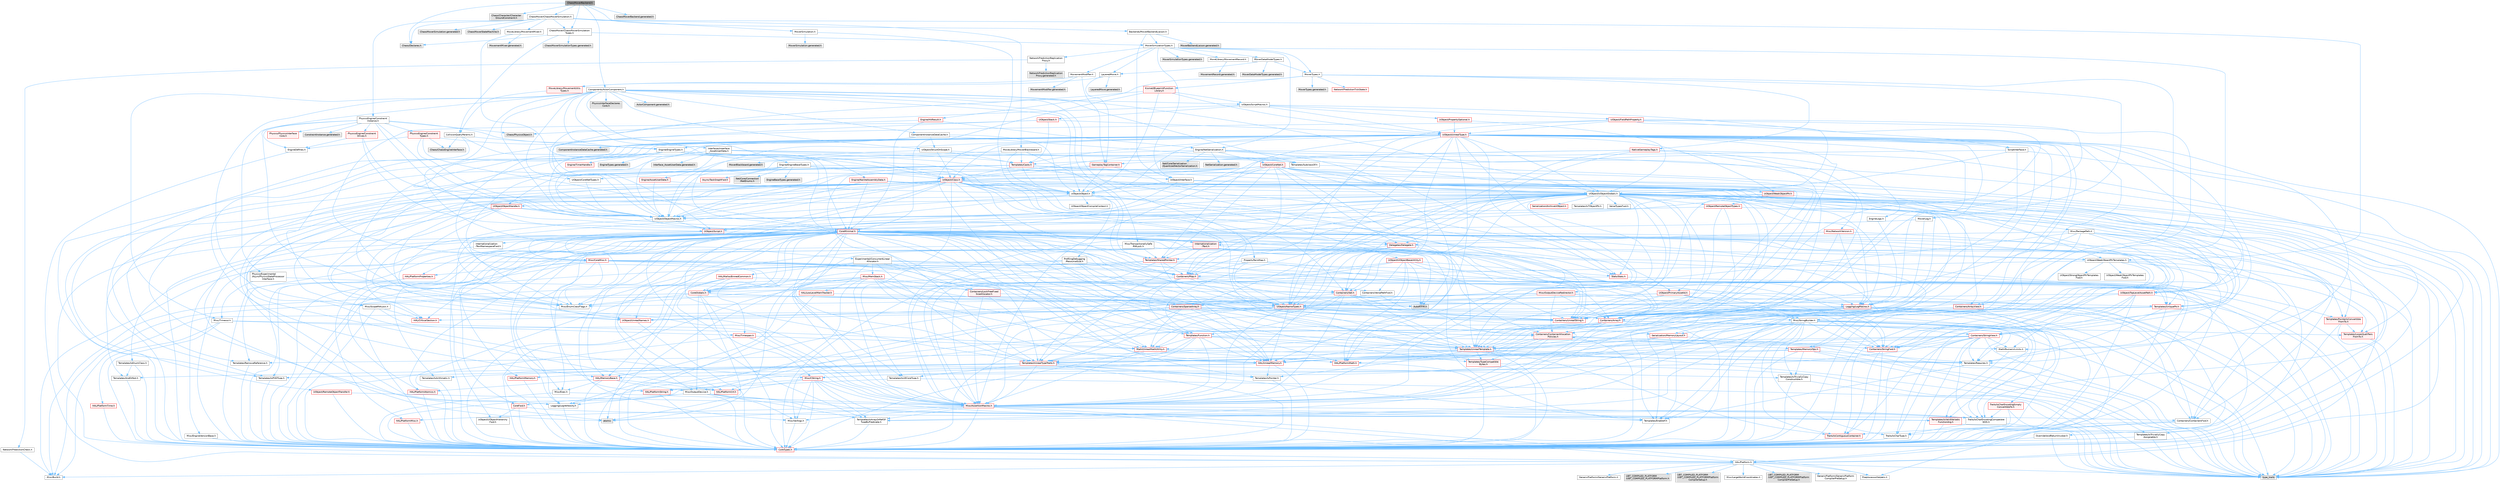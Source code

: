 digraph "ChaosMoverBackend.h"
{
 // INTERACTIVE_SVG=YES
 // LATEX_PDF_SIZE
  bgcolor="transparent";
  edge [fontname=Helvetica,fontsize=10,labelfontname=Helvetica,labelfontsize=10];
  node [fontname=Helvetica,fontsize=10,shape=box,height=0.2,width=0.4];
  Node1 [id="Node000001",label="ChaosMoverBackend.h",height=0.2,width=0.4,color="gray40", fillcolor="grey60", style="filled", fontcolor="black",tooltip=" "];
  Node1 -> Node2 [id="edge1_Node000001_Node000002",color="steelblue1",style="solid",tooltip=" "];
  Node2 [id="Node000002",label="Backends/MoverBackendLiaison.h",height=0.2,width=0.4,color="grey40", fillcolor="white", style="filled",URL="$dc/dce/MoverBackendLiaison_8h.html",tooltip=" "];
  Node2 -> Node3 [id="edge2_Node000002_Node000003",color="steelblue1",style="solid",tooltip=" "];
  Node3 [id="Node000003",label="UObject/Interface.h",height=0.2,width=0.4,color="grey40", fillcolor="white", style="filled",URL="$d7/d91/Interface_8h.html",tooltip=" "];
  Node3 -> Node4 [id="edge3_Node000003_Node000004",color="steelblue1",style="solid",tooltip=" "];
  Node4 [id="Node000004",label="HAL/Platform.h",height=0.2,width=0.4,color="grey40", fillcolor="white", style="filled",URL="$d9/dd0/Platform_8h.html",tooltip=" "];
  Node4 -> Node5 [id="edge4_Node000004_Node000005",color="steelblue1",style="solid",tooltip=" "];
  Node5 [id="Node000005",label="Misc/Build.h",height=0.2,width=0.4,color="grey40", fillcolor="white", style="filled",URL="$d3/dbb/Build_8h.html",tooltip=" "];
  Node4 -> Node6 [id="edge5_Node000004_Node000006",color="steelblue1",style="solid",tooltip=" "];
  Node6 [id="Node000006",label="Misc/LargeWorldCoordinates.h",height=0.2,width=0.4,color="grey40", fillcolor="white", style="filled",URL="$d2/dcb/LargeWorldCoordinates_8h.html",tooltip=" "];
  Node4 -> Node7 [id="edge6_Node000004_Node000007",color="steelblue1",style="solid",tooltip=" "];
  Node7 [id="Node000007",label="type_traits",height=0.2,width=0.4,color="grey60", fillcolor="#E0E0E0", style="filled",tooltip=" "];
  Node4 -> Node8 [id="edge7_Node000004_Node000008",color="steelblue1",style="solid",tooltip=" "];
  Node8 [id="Node000008",label="PreprocessorHelpers.h",height=0.2,width=0.4,color="grey40", fillcolor="white", style="filled",URL="$db/ddb/PreprocessorHelpers_8h.html",tooltip=" "];
  Node4 -> Node9 [id="edge8_Node000004_Node000009",color="steelblue1",style="solid",tooltip=" "];
  Node9 [id="Node000009",label="UBT_COMPILED_PLATFORM\l/UBT_COMPILED_PLATFORMPlatform\lCompilerPreSetup.h",height=0.2,width=0.4,color="grey60", fillcolor="#E0E0E0", style="filled",tooltip=" "];
  Node4 -> Node10 [id="edge9_Node000004_Node000010",color="steelblue1",style="solid",tooltip=" "];
  Node10 [id="Node000010",label="GenericPlatform/GenericPlatform\lCompilerPreSetup.h",height=0.2,width=0.4,color="grey40", fillcolor="white", style="filled",URL="$d9/dc8/GenericPlatformCompilerPreSetup_8h.html",tooltip=" "];
  Node4 -> Node11 [id="edge10_Node000004_Node000011",color="steelblue1",style="solid",tooltip=" "];
  Node11 [id="Node000011",label="GenericPlatform/GenericPlatform.h",height=0.2,width=0.4,color="grey40", fillcolor="white", style="filled",URL="$d6/d84/GenericPlatform_8h.html",tooltip=" "];
  Node4 -> Node12 [id="edge11_Node000004_Node000012",color="steelblue1",style="solid",tooltip=" "];
  Node12 [id="Node000012",label="UBT_COMPILED_PLATFORM\l/UBT_COMPILED_PLATFORMPlatform.h",height=0.2,width=0.4,color="grey60", fillcolor="#E0E0E0", style="filled",tooltip=" "];
  Node4 -> Node13 [id="edge12_Node000004_Node000013",color="steelblue1",style="solid",tooltip=" "];
  Node13 [id="Node000013",label="UBT_COMPILED_PLATFORM\l/UBT_COMPILED_PLATFORMPlatform\lCompilerSetup.h",height=0.2,width=0.4,color="grey60", fillcolor="#E0E0E0", style="filled",tooltip=" "];
  Node3 -> Node14 [id="edge13_Node000003_Node000014",color="steelblue1",style="solid",tooltip=" "];
  Node14 [id="Node000014",label="UObject/Object.h",height=0.2,width=0.4,color="grey40", fillcolor="white", style="filled",URL="$db/dbf/Object_8h.html",tooltip=" "];
  Node14 -> Node15 [id="edge14_Node000014_Node000015",color="steelblue1",style="solid",tooltip=" "];
  Node15 [id="Node000015",label="UObject/Script.h",height=0.2,width=0.4,color="red", fillcolor="#FFF0F0", style="filled",URL="$de/dc6/Script_8h.html",tooltip=" "];
  Node15 -> Node16 [id="edge15_Node000015_Node000016",color="steelblue1",style="solid",tooltip=" "];
  Node16 [id="Node000016",label="Delegates/Delegate.h",height=0.2,width=0.4,color="red", fillcolor="#FFF0F0", style="filled",URL="$d4/d80/Delegate_8h.html",tooltip=" "];
  Node16 -> Node17 [id="edge16_Node000016_Node000017",color="steelblue1",style="solid",tooltip=" "];
  Node17 [id="Node000017",label="CoreTypes.h",height=0.2,width=0.4,color="red", fillcolor="#FFF0F0", style="filled",URL="$dc/dec/CoreTypes_8h.html",tooltip=" "];
  Node17 -> Node4 [id="edge17_Node000017_Node000004",color="steelblue1",style="solid",tooltip=" "];
  Node16 -> Node21 [id="edge18_Node000016_Node000021",color="steelblue1",style="solid",tooltip=" "];
  Node21 [id="Node000021",label="Misc/AssertionMacros.h",height=0.2,width=0.4,color="red", fillcolor="#FFF0F0", style="filled",URL="$d0/dfa/AssertionMacros_8h.html",tooltip=" "];
  Node21 -> Node17 [id="edge19_Node000021_Node000017",color="steelblue1",style="solid",tooltip=" "];
  Node21 -> Node4 [id="edge20_Node000021_Node000004",color="steelblue1",style="solid",tooltip=" "];
  Node21 -> Node22 [id="edge21_Node000021_Node000022",color="steelblue1",style="solid",tooltip=" "];
  Node22 [id="Node000022",label="HAL/PlatformMisc.h",height=0.2,width=0.4,color="red", fillcolor="#FFF0F0", style="filled",URL="$d0/df5/PlatformMisc_8h.html",tooltip=" "];
  Node22 -> Node17 [id="edge22_Node000022_Node000017",color="steelblue1",style="solid",tooltip=" "];
  Node21 -> Node8 [id="edge23_Node000021_Node000008",color="steelblue1",style="solid",tooltip=" "];
  Node21 -> Node58 [id="edge24_Node000021_Node000058",color="steelblue1",style="solid",tooltip=" "];
  Node58 [id="Node000058",label="Templates/EnableIf.h",height=0.2,width=0.4,color="grey40", fillcolor="white", style="filled",URL="$d7/d60/EnableIf_8h.html",tooltip=" "];
  Node58 -> Node17 [id="edge25_Node000058_Node000017",color="steelblue1",style="solid",tooltip=" "];
  Node21 -> Node59 [id="edge26_Node000021_Node000059",color="steelblue1",style="solid",tooltip=" "];
  Node59 [id="Node000059",label="Templates/IsArrayOrRefOf\lTypeByPredicate.h",height=0.2,width=0.4,color="grey40", fillcolor="white", style="filled",URL="$d6/da1/IsArrayOrRefOfTypeByPredicate_8h.html",tooltip=" "];
  Node59 -> Node17 [id="edge27_Node000059_Node000017",color="steelblue1",style="solid",tooltip=" "];
  Node21 -> Node60 [id="edge28_Node000021_Node000060",color="steelblue1",style="solid",tooltip=" "];
  Node60 [id="Node000060",label="Templates/IsValidVariadic\lFunctionArg.h",height=0.2,width=0.4,color="red", fillcolor="#FFF0F0", style="filled",URL="$d0/dc8/IsValidVariadicFunctionArg_8h.html",tooltip=" "];
  Node60 -> Node17 [id="edge29_Node000060_Node000017",color="steelblue1",style="solid",tooltip=" "];
  Node60 -> Node7 [id="edge30_Node000060_Node000007",color="steelblue1",style="solid",tooltip=" "];
  Node21 -> Node62 [id="edge31_Node000021_Node000062",color="steelblue1",style="solid",tooltip=" "];
  Node62 [id="Node000062",label="Traits/IsCharEncodingCompatible\lWith.h",height=0.2,width=0.4,color="grey40", fillcolor="white", style="filled",URL="$df/dd1/IsCharEncodingCompatibleWith_8h.html",tooltip=" "];
  Node62 -> Node7 [id="edge32_Node000062_Node000007",color="steelblue1",style="solid",tooltip=" "];
  Node62 -> Node63 [id="edge33_Node000062_Node000063",color="steelblue1",style="solid",tooltip=" "];
  Node63 [id="Node000063",label="Traits/IsCharType.h",height=0.2,width=0.4,color="grey40", fillcolor="white", style="filled",URL="$db/d51/IsCharType_8h.html",tooltip=" "];
  Node63 -> Node17 [id="edge34_Node000063_Node000017",color="steelblue1",style="solid",tooltip=" "];
  Node21 -> Node64 [id="edge35_Node000021_Node000064",color="steelblue1",style="solid",tooltip=" "];
  Node64 [id="Node000064",label="Misc/VarArgs.h",height=0.2,width=0.4,color="grey40", fillcolor="white", style="filled",URL="$d5/d6f/VarArgs_8h.html",tooltip=" "];
  Node64 -> Node17 [id="edge36_Node000064_Node000017",color="steelblue1",style="solid",tooltip=" "];
  Node21 -> Node71 [id="edge37_Node000021_Node000071",color="steelblue1",style="solid",tooltip=" "];
  Node71 [id="Node000071",label="atomic",height=0.2,width=0.4,color="grey60", fillcolor="#E0E0E0", style="filled",tooltip=" "];
  Node16 -> Node72 [id="edge38_Node000016_Node000072",color="steelblue1",style="solid",tooltip=" "];
  Node72 [id="Node000072",label="UObject/NameTypes.h",height=0.2,width=0.4,color="red", fillcolor="#FFF0F0", style="filled",URL="$d6/d35/NameTypes_8h.html",tooltip=" "];
  Node72 -> Node17 [id="edge39_Node000072_Node000017",color="steelblue1",style="solid",tooltip=" "];
  Node72 -> Node21 [id="edge40_Node000072_Node000021",color="steelblue1",style="solid",tooltip=" "];
  Node72 -> Node73 [id="edge41_Node000072_Node000073",color="steelblue1",style="solid",tooltip=" "];
  Node73 [id="Node000073",label="HAL/UnrealMemory.h",height=0.2,width=0.4,color="red", fillcolor="#FFF0F0", style="filled",URL="$d9/d96/UnrealMemory_8h.html",tooltip=" "];
  Node73 -> Node17 [id="edge42_Node000073_Node000017",color="steelblue1",style="solid",tooltip=" "];
  Node73 -> Node77 [id="edge43_Node000073_Node000077",color="steelblue1",style="solid",tooltip=" "];
  Node77 [id="Node000077",label="HAL/MemoryBase.h",height=0.2,width=0.4,color="red", fillcolor="#FFF0F0", style="filled",URL="$d6/d9f/MemoryBase_8h.html",tooltip=" "];
  Node77 -> Node17 [id="edge44_Node000077_Node000017",color="steelblue1",style="solid",tooltip=" "];
  Node77 -> Node51 [id="edge45_Node000077_Node000051",color="steelblue1",style="solid",tooltip=" "];
  Node51 [id="Node000051",label="HAL/PlatformAtomics.h",height=0.2,width=0.4,color="red", fillcolor="#FFF0F0", style="filled",URL="$d3/d36/PlatformAtomics_8h.html",tooltip=" "];
  Node51 -> Node17 [id="edge46_Node000051_Node000017",color="steelblue1",style="solid",tooltip=" "];
  Node77 -> Node34 [id="edge47_Node000077_Node000034",color="steelblue1",style="solid",tooltip=" "];
  Node34 [id="Node000034",label="HAL/PlatformCrt.h",height=0.2,width=0.4,color="red", fillcolor="#FFF0F0", style="filled",URL="$d8/d75/PlatformCrt_8h.html",tooltip=" "];
  Node77 -> Node78 [id="edge48_Node000077_Node000078",color="steelblue1",style="solid",tooltip=" "];
  Node78 [id="Node000078",label="Misc/Exec.h",height=0.2,width=0.4,color="grey40", fillcolor="white", style="filled",URL="$de/ddb/Exec_8h.html",tooltip=" "];
  Node78 -> Node17 [id="edge49_Node000078_Node000017",color="steelblue1",style="solid",tooltip=" "];
  Node78 -> Node21 [id="edge50_Node000078_Node000021",color="steelblue1",style="solid",tooltip=" "];
  Node77 -> Node79 [id="edge51_Node000077_Node000079",color="steelblue1",style="solid",tooltip=" "];
  Node79 [id="Node000079",label="Misc/OutputDevice.h",height=0.2,width=0.4,color="grey40", fillcolor="white", style="filled",URL="$d7/d32/OutputDevice_8h.html",tooltip=" "];
  Node79 -> Node29 [id="edge52_Node000079_Node000029",color="steelblue1",style="solid",tooltip=" "];
  Node29 [id="Node000029",label="CoreFwd.h",height=0.2,width=0.4,color="red", fillcolor="#FFF0F0", style="filled",URL="$d1/d1e/CoreFwd_8h.html",tooltip=" "];
  Node29 -> Node17 [id="edge53_Node000029_Node000017",color="steelblue1",style="solid",tooltip=" "];
  Node29 -> Node30 [id="edge54_Node000029_Node000030",color="steelblue1",style="solid",tooltip=" "];
  Node30 [id="Node000030",label="Containers/ContainersFwd.h",height=0.2,width=0.4,color="grey40", fillcolor="white", style="filled",URL="$d4/d0a/ContainersFwd_8h.html",tooltip=" "];
  Node30 -> Node4 [id="edge55_Node000030_Node000004",color="steelblue1",style="solid",tooltip=" "];
  Node30 -> Node17 [id="edge56_Node000030_Node000017",color="steelblue1",style="solid",tooltip=" "];
  Node30 -> Node27 [id="edge57_Node000030_Node000027",color="steelblue1",style="solid",tooltip=" "];
  Node27 [id="Node000027",label="Traits/IsContiguousContainer.h",height=0.2,width=0.4,color="red", fillcolor="#FFF0F0", style="filled",URL="$d5/d3c/IsContiguousContainer_8h.html",tooltip=" "];
  Node27 -> Node17 [id="edge58_Node000027_Node000017",color="steelblue1",style="solid",tooltip=" "];
  Node29 -> Node32 [id="edge59_Node000029_Node000032",color="steelblue1",style="solid",tooltip=" "];
  Node32 [id="Node000032",label="UObject/UObjectHierarchy\lFwd.h",height=0.2,width=0.4,color="grey40", fillcolor="white", style="filled",URL="$d3/d13/UObjectHierarchyFwd_8h.html",tooltip=" "];
  Node79 -> Node17 [id="edge60_Node000079_Node000017",color="steelblue1",style="solid",tooltip=" "];
  Node79 -> Node80 [id="edge61_Node000079_Node000080",color="steelblue1",style="solid",tooltip=" "];
  Node80 [id="Node000080",label="Logging/LogVerbosity.h",height=0.2,width=0.4,color="grey40", fillcolor="white", style="filled",URL="$d2/d8f/LogVerbosity_8h.html",tooltip=" "];
  Node80 -> Node17 [id="edge62_Node000080_Node000017",color="steelblue1",style="solid",tooltip=" "];
  Node79 -> Node64 [id="edge63_Node000079_Node000064",color="steelblue1",style="solid",tooltip=" "];
  Node79 -> Node59 [id="edge64_Node000079_Node000059",color="steelblue1",style="solid",tooltip=" "];
  Node79 -> Node60 [id="edge65_Node000079_Node000060",color="steelblue1",style="solid",tooltip=" "];
  Node79 -> Node62 [id="edge66_Node000079_Node000062",color="steelblue1",style="solid",tooltip=" "];
  Node73 -> Node90 [id="edge67_Node000073_Node000090",color="steelblue1",style="solid",tooltip=" "];
  Node90 [id="Node000090",label="HAL/PlatformMemory.h",height=0.2,width=0.4,color="red", fillcolor="#FFF0F0", style="filled",URL="$de/d68/PlatformMemory_8h.html",tooltip=" "];
  Node90 -> Node17 [id="edge68_Node000090_Node000017",color="steelblue1",style="solid",tooltip=" "];
  Node73 -> Node93 [id="edge69_Node000073_Node000093",color="steelblue1",style="solid",tooltip=" "];
  Node93 [id="Node000093",label="Templates/IsPointer.h",height=0.2,width=0.4,color="grey40", fillcolor="white", style="filled",URL="$d7/d05/IsPointer_8h.html",tooltip=" "];
  Node93 -> Node17 [id="edge70_Node000093_Node000017",color="steelblue1",style="solid",tooltip=" "];
  Node72 -> Node94 [id="edge71_Node000072_Node000094",color="steelblue1",style="solid",tooltip=" "];
  Node94 [id="Node000094",label="Templates/UnrealTypeTraits.h",height=0.2,width=0.4,color="red", fillcolor="#FFF0F0", style="filled",URL="$d2/d2d/UnrealTypeTraits_8h.html",tooltip=" "];
  Node94 -> Node17 [id="edge72_Node000094_Node000017",color="steelblue1",style="solid",tooltip=" "];
  Node94 -> Node93 [id="edge73_Node000094_Node000093",color="steelblue1",style="solid",tooltip=" "];
  Node94 -> Node21 [id="edge74_Node000094_Node000021",color="steelblue1",style="solid",tooltip=" "];
  Node94 -> Node86 [id="edge75_Node000094_Node000086",color="steelblue1",style="solid",tooltip=" "];
  Node86 [id="Node000086",label="Templates/AndOrNot.h",height=0.2,width=0.4,color="grey40", fillcolor="white", style="filled",URL="$db/d0a/AndOrNot_8h.html",tooltip=" "];
  Node86 -> Node17 [id="edge76_Node000086_Node000017",color="steelblue1",style="solid",tooltip=" "];
  Node94 -> Node58 [id="edge77_Node000094_Node000058",color="steelblue1",style="solid",tooltip=" "];
  Node94 -> Node95 [id="edge78_Node000094_Node000095",color="steelblue1",style="solid",tooltip=" "];
  Node95 [id="Node000095",label="Templates/IsArithmetic.h",height=0.2,width=0.4,color="grey40", fillcolor="white", style="filled",URL="$d2/d5d/IsArithmetic_8h.html",tooltip=" "];
  Node95 -> Node17 [id="edge79_Node000095_Node000017",color="steelblue1",style="solid",tooltip=" "];
  Node94 -> Node97 [id="edge80_Node000094_Node000097",color="steelblue1",style="solid",tooltip=" "];
  Node97 [id="Node000097",label="Templates/IsPODType.h",height=0.2,width=0.4,color="grey40", fillcolor="white", style="filled",URL="$d7/db1/IsPODType_8h.html",tooltip=" "];
  Node97 -> Node17 [id="edge81_Node000097_Node000017",color="steelblue1",style="solid",tooltip=" "];
  Node94 -> Node98 [id="edge82_Node000094_Node000098",color="steelblue1",style="solid",tooltip=" "];
  Node98 [id="Node000098",label="Templates/IsUECoreType.h",height=0.2,width=0.4,color="grey40", fillcolor="white", style="filled",URL="$d1/db8/IsUECoreType_8h.html",tooltip=" "];
  Node98 -> Node17 [id="edge83_Node000098_Node000017",color="steelblue1",style="solid",tooltip=" "];
  Node98 -> Node7 [id="edge84_Node000098_Node000007",color="steelblue1",style="solid",tooltip=" "];
  Node94 -> Node87 [id="edge85_Node000094_Node000087",color="steelblue1",style="solid",tooltip=" "];
  Node87 [id="Node000087",label="Templates/IsTriviallyCopy\lConstructible.h",height=0.2,width=0.4,color="grey40", fillcolor="white", style="filled",URL="$d3/d78/IsTriviallyCopyConstructible_8h.html",tooltip=" "];
  Node87 -> Node17 [id="edge86_Node000087_Node000017",color="steelblue1",style="solid",tooltip=" "];
  Node87 -> Node7 [id="edge87_Node000087_Node000007",color="steelblue1",style="solid",tooltip=" "];
  Node72 -> Node99 [id="edge88_Node000072_Node000099",color="steelblue1",style="solid",tooltip=" "];
  Node99 [id="Node000099",label="Templates/UnrealTemplate.h",height=0.2,width=0.4,color="red", fillcolor="#FFF0F0", style="filled",URL="$d4/d24/UnrealTemplate_8h.html",tooltip=" "];
  Node99 -> Node17 [id="edge89_Node000099_Node000017",color="steelblue1",style="solid",tooltip=" "];
  Node99 -> Node93 [id="edge90_Node000099_Node000093",color="steelblue1",style="solid",tooltip=" "];
  Node99 -> Node73 [id="edge91_Node000099_Node000073",color="steelblue1",style="solid",tooltip=" "];
  Node99 -> Node94 [id="edge92_Node000099_Node000094",color="steelblue1",style="solid",tooltip=" "];
  Node99 -> Node102 [id="edge93_Node000099_Node000102",color="steelblue1",style="solid",tooltip=" "];
  Node102 [id="Node000102",label="Templates/RemoveReference.h",height=0.2,width=0.4,color="grey40", fillcolor="white", style="filled",URL="$da/dbe/RemoveReference_8h.html",tooltip=" "];
  Node102 -> Node17 [id="edge94_Node000102_Node000017",color="steelblue1",style="solid",tooltip=" "];
  Node99 -> Node66 [id="edge95_Node000099_Node000066",color="steelblue1",style="solid",tooltip=" "];
  Node66 [id="Node000066",label="Templates/Requires.h",height=0.2,width=0.4,color="grey40", fillcolor="white", style="filled",URL="$dc/d96/Requires_8h.html",tooltip=" "];
  Node66 -> Node58 [id="edge96_Node000066_Node000058",color="steelblue1",style="solid",tooltip=" "];
  Node66 -> Node7 [id="edge97_Node000066_Node000007",color="steelblue1",style="solid",tooltip=" "];
  Node99 -> Node103 [id="edge98_Node000099_Node000103",color="steelblue1",style="solid",tooltip=" "];
  Node103 [id="Node000103",label="Templates/TypeCompatible\lBytes.h",height=0.2,width=0.4,color="red", fillcolor="#FFF0F0", style="filled",URL="$df/d0a/TypeCompatibleBytes_8h.html",tooltip=" "];
  Node103 -> Node17 [id="edge99_Node000103_Node000017",color="steelblue1",style="solid",tooltip=" "];
  Node103 -> Node7 [id="edge100_Node000103_Node000007",color="steelblue1",style="solid",tooltip=" "];
  Node99 -> Node27 [id="edge101_Node000099_Node000027",color="steelblue1",style="solid",tooltip=" "];
  Node99 -> Node7 [id="edge102_Node000099_Node000007",color="steelblue1",style="solid",tooltip=" "];
  Node72 -> Node105 [id="edge103_Node000072_Node000105",color="steelblue1",style="solid",tooltip=" "];
  Node105 [id="Node000105",label="Containers/UnrealString.h",height=0.2,width=0.4,color="red", fillcolor="#FFF0F0", style="filled",URL="$d5/dba/UnrealString_8h.html",tooltip=" "];
  Node72 -> Node109 [id="edge104_Node000072_Node000109",color="steelblue1",style="solid",tooltip=" "];
  Node109 [id="Node000109",label="HAL/CriticalSection.h",height=0.2,width=0.4,color="red", fillcolor="#FFF0F0", style="filled",URL="$d6/d90/CriticalSection_8h.html",tooltip=" "];
  Node72 -> Node24 [id="edge105_Node000072_Node000024",color="steelblue1",style="solid",tooltip=" "];
  Node24 [id="Node000024",label="Containers/StringFwd.h",height=0.2,width=0.4,color="red", fillcolor="#FFF0F0", style="filled",URL="$df/d37/StringFwd_8h.html",tooltip=" "];
  Node24 -> Node17 [id="edge106_Node000024_Node000017",color="steelblue1",style="solid",tooltip=" "];
  Node24 -> Node27 [id="edge107_Node000024_Node000027",color="steelblue1",style="solid",tooltip=" "];
  Node72 -> Node177 [id="edge108_Node000072_Node000177",color="steelblue1",style="solid",tooltip=" "];
  Node177 [id="Node000177",label="UObject/UnrealNames.h",height=0.2,width=0.4,color="red", fillcolor="#FFF0F0", style="filled",URL="$d8/db1/UnrealNames_8h.html",tooltip=" "];
  Node177 -> Node17 [id="edge109_Node000177_Node000017",color="steelblue1",style="solid",tooltip=" "];
  Node72 -> Node143 [id="edge110_Node000072_Node000143",color="steelblue1",style="solid",tooltip=" "];
  Node143 [id="Node000143",label="Serialization/MemoryLayout.h",height=0.2,width=0.4,color="red", fillcolor="#FFF0F0", style="filled",URL="$d7/d66/MemoryLayout_8h.html",tooltip=" "];
  Node143 -> Node24 [id="edge111_Node000143_Node000024",color="steelblue1",style="solid",tooltip=" "];
  Node143 -> Node73 [id="edge112_Node000143_Node000073",color="steelblue1",style="solid",tooltip=" "];
  Node143 -> Node58 [id="edge113_Node000143_Node000058",color="steelblue1",style="solid",tooltip=" "];
  Node143 -> Node99 [id="edge114_Node000143_Node000099",color="steelblue1",style="solid",tooltip=" "];
  Node72 -> Node179 [id="edge115_Node000072_Node000179",color="steelblue1",style="solid",tooltip=" "];
  Node179 [id="Node000179",label="Misc/StringBuilder.h",height=0.2,width=0.4,color="grey40", fillcolor="white", style="filled",URL="$d4/d52/StringBuilder_8h.html",tooltip=" "];
  Node179 -> Node24 [id="edge116_Node000179_Node000024",color="steelblue1",style="solid",tooltip=" "];
  Node179 -> Node180 [id="edge117_Node000179_Node000180",color="steelblue1",style="solid",tooltip=" "];
  Node180 [id="Node000180",label="Containers/StringView.h",height=0.2,width=0.4,color="red", fillcolor="#FFF0F0", style="filled",URL="$dd/dea/StringView_8h.html",tooltip=" "];
  Node180 -> Node17 [id="edge118_Node000180_Node000017",color="steelblue1",style="solid",tooltip=" "];
  Node180 -> Node24 [id="edge119_Node000180_Node000024",color="steelblue1",style="solid",tooltip=" "];
  Node180 -> Node73 [id="edge120_Node000180_Node000073",color="steelblue1",style="solid",tooltip=" "];
  Node180 -> Node44 [id="edge121_Node000180_Node000044",color="steelblue1",style="solid",tooltip=" "];
  Node44 [id="Node000044",label="Math/NumericLimits.h",height=0.2,width=0.4,color="grey40", fillcolor="white", style="filled",URL="$df/d1b/NumericLimits_8h.html",tooltip=" "];
  Node44 -> Node17 [id="edge122_Node000044_Node000017",color="steelblue1",style="solid",tooltip=" "];
  Node180 -> Node174 [id="edge123_Node000180_Node000174",color="steelblue1",style="solid",tooltip=" "];
  Node174 [id="Node000174",label="Math/UnrealMathUtility.h",height=0.2,width=0.4,color="red", fillcolor="#FFF0F0", style="filled",URL="$db/db8/UnrealMathUtility_8h.html",tooltip=" "];
  Node174 -> Node17 [id="edge124_Node000174_Node000017",color="steelblue1",style="solid",tooltip=" "];
  Node174 -> Node21 [id="edge125_Node000174_Node000021",color="steelblue1",style="solid",tooltip=" "];
  Node174 -> Node115 [id="edge126_Node000174_Node000115",color="steelblue1",style="solid",tooltip=" "];
  Node115 [id="Node000115",label="HAL/PlatformMath.h",height=0.2,width=0.4,color="red", fillcolor="#FFF0F0", style="filled",URL="$dc/d53/PlatformMath_8h.html",tooltip=" "];
  Node115 -> Node17 [id="edge127_Node000115_Node000017",color="steelblue1",style="solid",tooltip=" "];
  Node174 -> Node66 [id="edge128_Node000174_Node000066",color="steelblue1",style="solid",tooltip=" "];
  Node180 -> Node149 [id="edge129_Node000180_Node000149",color="steelblue1",style="solid",tooltip=" "];
  Node149 [id="Node000149",label="Misc/CString.h",height=0.2,width=0.4,color="red", fillcolor="#FFF0F0", style="filled",URL="$d2/d49/CString_8h.html",tooltip=" "];
  Node149 -> Node17 [id="edge130_Node000149_Node000017",color="steelblue1",style="solid",tooltip=" "];
  Node149 -> Node34 [id="edge131_Node000149_Node000034",color="steelblue1",style="solid",tooltip=" "];
  Node149 -> Node75 [id="edge132_Node000149_Node000075",color="steelblue1",style="solid",tooltip=" "];
  Node75 [id="Node000075",label="HAL/PlatformString.h",height=0.2,width=0.4,color="red", fillcolor="#FFF0F0", style="filled",URL="$db/db5/PlatformString_8h.html",tooltip=" "];
  Node75 -> Node17 [id="edge133_Node000075_Node000017",color="steelblue1",style="solid",tooltip=" "];
  Node149 -> Node21 [id="edge134_Node000149_Node000021",color="steelblue1",style="solid",tooltip=" "];
  Node149 -> Node64 [id="edge135_Node000149_Node000064",color="steelblue1",style="solid",tooltip=" "];
  Node149 -> Node59 [id="edge136_Node000149_Node000059",color="steelblue1",style="solid",tooltip=" "];
  Node149 -> Node60 [id="edge137_Node000149_Node000060",color="steelblue1",style="solid",tooltip=" "];
  Node149 -> Node62 [id="edge138_Node000149_Node000062",color="steelblue1",style="solid",tooltip=" "];
  Node180 -> Node66 [id="edge139_Node000180_Node000066",color="steelblue1",style="solid",tooltip=" "];
  Node180 -> Node99 [id="edge140_Node000180_Node000099",color="steelblue1",style="solid",tooltip=" "];
  Node180 -> Node62 [id="edge141_Node000180_Node000062",color="steelblue1",style="solid",tooltip=" "];
  Node180 -> Node63 [id="edge142_Node000180_Node000063",color="steelblue1",style="solid",tooltip=" "];
  Node180 -> Node27 [id="edge143_Node000180_Node000027",color="steelblue1",style="solid",tooltip=" "];
  Node180 -> Node7 [id="edge144_Node000180_Node000007",color="steelblue1",style="solid",tooltip=" "];
  Node179 -> Node17 [id="edge145_Node000179_Node000017",color="steelblue1",style="solid",tooltip=" "];
  Node179 -> Node75 [id="edge146_Node000179_Node000075",color="steelblue1",style="solid",tooltip=" "];
  Node179 -> Node73 [id="edge147_Node000179_Node000073",color="steelblue1",style="solid",tooltip=" "];
  Node179 -> Node21 [id="edge148_Node000179_Node000021",color="steelblue1",style="solid",tooltip=" "];
  Node179 -> Node149 [id="edge149_Node000179_Node000149",color="steelblue1",style="solid",tooltip=" "];
  Node179 -> Node58 [id="edge150_Node000179_Node000058",color="steelblue1",style="solid",tooltip=" "];
  Node179 -> Node59 [id="edge151_Node000179_Node000059",color="steelblue1",style="solid",tooltip=" "];
  Node179 -> Node60 [id="edge152_Node000179_Node000060",color="steelblue1",style="solid",tooltip=" "];
  Node179 -> Node66 [id="edge153_Node000179_Node000066",color="steelblue1",style="solid",tooltip=" "];
  Node179 -> Node99 [id="edge154_Node000179_Node000099",color="steelblue1",style="solid",tooltip=" "];
  Node179 -> Node94 [id="edge155_Node000179_Node000094",color="steelblue1",style="solid",tooltip=" "];
  Node179 -> Node62 [id="edge156_Node000179_Node000062",color="steelblue1",style="solid",tooltip=" "];
  Node179 -> Node183 [id="edge157_Node000179_Node000183",color="steelblue1",style="solid",tooltip=" "];
  Node183 [id="Node000183",label="Traits/IsCharEncodingSimply\lConvertibleTo.h",height=0.2,width=0.4,color="red", fillcolor="#FFF0F0", style="filled",URL="$d4/dee/IsCharEncodingSimplyConvertibleTo_8h.html",tooltip=" "];
  Node183 -> Node7 [id="edge158_Node000183_Node000007",color="steelblue1",style="solid",tooltip=" "];
  Node183 -> Node62 [id="edge159_Node000183_Node000062",color="steelblue1",style="solid",tooltip=" "];
  Node183 -> Node63 [id="edge160_Node000183_Node000063",color="steelblue1",style="solid",tooltip=" "];
  Node179 -> Node63 [id="edge161_Node000179_Node000063",color="steelblue1",style="solid",tooltip=" "];
  Node179 -> Node27 [id="edge162_Node000179_Node000027",color="steelblue1",style="solid",tooltip=" "];
  Node179 -> Node7 [id="edge163_Node000179_Node000007",color="steelblue1",style="solid",tooltip=" "];
  Node16 -> Node185 [id="edge164_Node000016_Node000185",color="steelblue1",style="solid",tooltip=" "];
  Node185 [id="Node000185",label="Templates/SharedPointer.h",height=0.2,width=0.4,color="red", fillcolor="#FFF0F0", style="filled",URL="$d2/d17/SharedPointer_8h.html",tooltip=" "];
  Node185 -> Node17 [id="edge165_Node000185_Node000017",color="steelblue1",style="solid",tooltip=" "];
  Node185 -> Node186 [id="edge166_Node000185_Node000186",color="steelblue1",style="solid",tooltip=" "];
  Node186 [id="Node000186",label="Templates/PointerIsConvertible\lFromTo.h",height=0.2,width=0.4,color="red", fillcolor="#FFF0F0", style="filled",URL="$d6/d65/PointerIsConvertibleFromTo_8h.html",tooltip=" "];
  Node186 -> Node17 [id="edge167_Node000186_Node000017",color="steelblue1",style="solid",tooltip=" "];
  Node186 -> Node170 [id="edge168_Node000186_Node000170",color="steelblue1",style="solid",tooltip=" "];
  Node170 [id="Node000170",label="Templates/LosesQualifiers\lFromTo.h",height=0.2,width=0.4,color="red", fillcolor="#FFF0F0", style="filled",URL="$d2/db3/LosesQualifiersFromTo_8h.html",tooltip=" "];
  Node170 -> Node7 [id="edge169_Node000170_Node000007",color="steelblue1",style="solid",tooltip=" "];
  Node186 -> Node7 [id="edge170_Node000186_Node000007",color="steelblue1",style="solid",tooltip=" "];
  Node185 -> Node21 [id="edge171_Node000185_Node000021",color="steelblue1",style="solid",tooltip=" "];
  Node185 -> Node73 [id="edge172_Node000185_Node000073",color="steelblue1",style="solid",tooltip=" "];
  Node185 -> Node125 [id="edge173_Node000185_Node000125",color="steelblue1",style="solid",tooltip=" "];
  Node125 [id="Node000125",label="Containers/Array.h",height=0.2,width=0.4,color="red", fillcolor="#FFF0F0", style="filled",URL="$df/dd0/Array_8h.html",tooltip=" "];
  Node125 -> Node17 [id="edge174_Node000125_Node000017",color="steelblue1",style="solid",tooltip=" "];
  Node125 -> Node21 [id="edge175_Node000125_Node000021",color="steelblue1",style="solid",tooltip=" "];
  Node125 -> Node73 [id="edge176_Node000125_Node000073",color="steelblue1",style="solid",tooltip=" "];
  Node125 -> Node94 [id="edge177_Node000125_Node000094",color="steelblue1",style="solid",tooltip=" "];
  Node125 -> Node99 [id="edge178_Node000125_Node000099",color="steelblue1",style="solid",tooltip=" "];
  Node125 -> Node113 [id="edge179_Node000125_Node000113",color="steelblue1",style="solid",tooltip=" "];
  Node113 [id="Node000113",label="Containers/ContainerAllocation\lPolicies.h",height=0.2,width=0.4,color="red", fillcolor="#FFF0F0", style="filled",URL="$d7/dff/ContainerAllocationPolicies_8h.html",tooltip=" "];
  Node113 -> Node17 [id="edge180_Node000113_Node000017",color="steelblue1",style="solid",tooltip=" "];
  Node113 -> Node113 [id="edge181_Node000113_Node000113",color="steelblue1",style="solid",tooltip=" "];
  Node113 -> Node115 [id="edge182_Node000113_Node000115",color="steelblue1",style="solid",tooltip=" "];
  Node113 -> Node73 [id="edge183_Node000113_Node000073",color="steelblue1",style="solid",tooltip=" "];
  Node113 -> Node44 [id="edge184_Node000113_Node000044",color="steelblue1",style="solid",tooltip=" "];
  Node113 -> Node21 [id="edge185_Node000113_Node000021",color="steelblue1",style="solid",tooltip=" "];
  Node113 -> Node124 [id="edge186_Node000113_Node000124",color="steelblue1",style="solid",tooltip=" "];
  Node124 [id="Node000124",label="Templates/MemoryOps.h",height=0.2,width=0.4,color="red", fillcolor="#FFF0F0", style="filled",URL="$db/dea/MemoryOps_8h.html",tooltip=" "];
  Node124 -> Node17 [id="edge187_Node000124_Node000017",color="steelblue1",style="solid",tooltip=" "];
  Node124 -> Node73 [id="edge188_Node000124_Node000073",color="steelblue1",style="solid",tooltip=" "];
  Node124 -> Node88 [id="edge189_Node000124_Node000088",color="steelblue1",style="solid",tooltip=" "];
  Node88 [id="Node000088",label="Templates/IsTriviallyCopy\lAssignable.h",height=0.2,width=0.4,color="grey40", fillcolor="white", style="filled",URL="$d2/df2/IsTriviallyCopyAssignable_8h.html",tooltip=" "];
  Node88 -> Node17 [id="edge190_Node000088_Node000017",color="steelblue1",style="solid",tooltip=" "];
  Node88 -> Node7 [id="edge191_Node000088_Node000007",color="steelblue1",style="solid",tooltip=" "];
  Node124 -> Node87 [id="edge192_Node000124_Node000087",color="steelblue1",style="solid",tooltip=" "];
  Node124 -> Node66 [id="edge193_Node000124_Node000066",color="steelblue1",style="solid",tooltip=" "];
  Node124 -> Node94 [id="edge194_Node000124_Node000094",color="steelblue1",style="solid",tooltip=" "];
  Node124 -> Node7 [id="edge195_Node000124_Node000007",color="steelblue1",style="solid",tooltip=" "];
  Node113 -> Node103 [id="edge196_Node000113_Node000103",color="steelblue1",style="solid",tooltip=" "];
  Node113 -> Node7 [id="edge197_Node000113_Node000007",color="steelblue1",style="solid",tooltip=" "];
  Node125 -> Node170 [id="edge198_Node000125_Node000170",color="steelblue1",style="solid",tooltip=" "];
  Node125 -> Node66 [id="edge199_Node000125_Node000066",color="steelblue1",style="solid",tooltip=" "];
  Node125 -> Node7 [id="edge200_Node000125_Node000007",color="steelblue1",style="solid",tooltip=" "];
  Node185 -> Node187 [id="edge201_Node000185_Node000187",color="steelblue1",style="solid",tooltip=" "];
  Node187 [id="Node000187",label="Containers/Map.h",height=0.2,width=0.4,color="red", fillcolor="#FFF0F0", style="filled",URL="$df/d79/Map_8h.html",tooltip=" "];
  Node187 -> Node17 [id="edge202_Node000187_Node000017",color="steelblue1",style="solid",tooltip=" "];
  Node187 -> Node189 [id="edge203_Node000187_Node000189",color="steelblue1",style="solid",tooltip=" "];
  Node189 [id="Node000189",label="Containers/Set.h",height=0.2,width=0.4,color="red", fillcolor="#FFF0F0", style="filled",URL="$d4/d45/Set_8h.html",tooltip=" "];
  Node189 -> Node113 [id="edge204_Node000189_Node000113",color="steelblue1",style="solid",tooltip=" "];
  Node189 -> Node191 [id="edge205_Node000189_Node000191",color="steelblue1",style="solid",tooltip=" "];
  Node191 [id="Node000191",label="Containers/SparseArray.h",height=0.2,width=0.4,color="red", fillcolor="#FFF0F0", style="filled",URL="$d5/dbf/SparseArray_8h.html",tooltip=" "];
  Node191 -> Node17 [id="edge206_Node000191_Node000017",color="steelblue1",style="solid",tooltip=" "];
  Node191 -> Node21 [id="edge207_Node000191_Node000021",color="steelblue1",style="solid",tooltip=" "];
  Node191 -> Node73 [id="edge208_Node000191_Node000073",color="steelblue1",style="solid",tooltip=" "];
  Node191 -> Node94 [id="edge209_Node000191_Node000094",color="steelblue1",style="solid",tooltip=" "];
  Node191 -> Node99 [id="edge210_Node000191_Node000099",color="steelblue1",style="solid",tooltip=" "];
  Node191 -> Node113 [id="edge211_Node000191_Node000113",color="steelblue1",style="solid",tooltip=" "];
  Node191 -> Node125 [id="edge212_Node000191_Node000125",color="steelblue1",style="solid",tooltip=" "];
  Node191 -> Node174 [id="edge213_Node000191_Node000174",color="steelblue1",style="solid",tooltip=" "];
  Node191 -> Node105 [id="edge214_Node000191_Node000105",color="steelblue1",style="solid",tooltip=" "];
  Node189 -> Node30 [id="edge215_Node000189_Node000030",color="steelblue1",style="solid",tooltip=" "];
  Node189 -> Node174 [id="edge216_Node000189_Node000174",color="steelblue1",style="solid",tooltip=" "];
  Node189 -> Node21 [id="edge217_Node000189_Node000021",color="steelblue1",style="solid",tooltip=" "];
  Node189 -> Node210 [id="edge218_Node000189_Node000210",color="steelblue1",style="solid",tooltip=" "];
  Node210 [id="Node000210",label="Templates/Function.h",height=0.2,width=0.4,color="red", fillcolor="#FFF0F0", style="filled",URL="$df/df5/Function_8h.html",tooltip=" "];
  Node210 -> Node17 [id="edge219_Node000210_Node000017",color="steelblue1",style="solid",tooltip=" "];
  Node210 -> Node21 [id="edge220_Node000210_Node000021",color="steelblue1",style="solid",tooltip=" "];
  Node210 -> Node73 [id="edge221_Node000210_Node000073",color="steelblue1",style="solid",tooltip=" "];
  Node210 -> Node94 [id="edge222_Node000210_Node000094",color="steelblue1",style="solid",tooltip=" "];
  Node210 -> Node99 [id="edge223_Node000210_Node000099",color="steelblue1",style="solid",tooltip=" "];
  Node210 -> Node66 [id="edge224_Node000210_Node000066",color="steelblue1",style="solid",tooltip=" "];
  Node210 -> Node174 [id="edge225_Node000210_Node000174",color="steelblue1",style="solid",tooltip=" "];
  Node210 -> Node7 [id="edge226_Node000210_Node000007",color="steelblue1",style="solid",tooltip=" "];
  Node189 -> Node99 [id="edge227_Node000189_Node000099",color="steelblue1",style="solid",tooltip=" "];
  Node189 -> Node7 [id="edge228_Node000189_Node000007",color="steelblue1",style="solid",tooltip=" "];
  Node187 -> Node105 [id="edge229_Node000187_Node000105",color="steelblue1",style="solid",tooltip=" "];
  Node187 -> Node21 [id="edge230_Node000187_Node000021",color="steelblue1",style="solid",tooltip=" "];
  Node187 -> Node210 [id="edge231_Node000187_Node000210",color="steelblue1",style="solid",tooltip=" "];
  Node187 -> Node99 [id="edge232_Node000187_Node000099",color="steelblue1",style="solid",tooltip=" "];
  Node187 -> Node94 [id="edge233_Node000187_Node000094",color="steelblue1",style="solid",tooltip=" "];
  Node187 -> Node7 [id="edge234_Node000187_Node000007",color="steelblue1",style="solid",tooltip=" "];
  Node185 -> Node216 [id="edge235_Node000185_Node000216",color="steelblue1",style="solid",tooltip=" "];
  Node216 [id="Node000216",label="CoreGlobals.h",height=0.2,width=0.4,color="red", fillcolor="#FFF0F0", style="filled",URL="$d5/d8c/CoreGlobals_8h.html",tooltip=" "];
  Node216 -> Node105 [id="edge236_Node000216_Node000105",color="steelblue1",style="solid",tooltip=" "];
  Node216 -> Node17 [id="edge237_Node000216_Node000017",color="steelblue1",style="solid",tooltip=" "];
  Node216 -> Node220 [id="edge238_Node000216_Node000220",color="steelblue1",style="solid",tooltip=" "];
  Node220 [id="Node000220",label="Logging/LogMacros.h",height=0.2,width=0.4,color="red", fillcolor="#FFF0F0", style="filled",URL="$d0/d16/LogMacros_8h.html",tooltip=" "];
  Node220 -> Node105 [id="edge239_Node000220_Node000105",color="steelblue1",style="solid",tooltip=" "];
  Node220 -> Node17 [id="edge240_Node000220_Node000017",color="steelblue1",style="solid",tooltip=" "];
  Node220 -> Node8 [id="edge241_Node000220_Node000008",color="steelblue1",style="solid",tooltip=" "];
  Node220 -> Node80 [id="edge242_Node000220_Node000080",color="steelblue1",style="solid",tooltip=" "];
  Node220 -> Node21 [id="edge243_Node000220_Node000021",color="steelblue1",style="solid",tooltip=" "];
  Node220 -> Node5 [id="edge244_Node000220_Node000005",color="steelblue1",style="solid",tooltip=" "];
  Node220 -> Node64 [id="edge245_Node000220_Node000064",color="steelblue1",style="solid",tooltip=" "];
  Node220 -> Node58 [id="edge246_Node000220_Node000058",color="steelblue1",style="solid",tooltip=" "];
  Node220 -> Node59 [id="edge247_Node000220_Node000059",color="steelblue1",style="solid",tooltip=" "];
  Node220 -> Node60 [id="edge248_Node000220_Node000060",color="steelblue1",style="solid",tooltip=" "];
  Node220 -> Node62 [id="edge249_Node000220_Node000062",color="steelblue1",style="solid",tooltip=" "];
  Node220 -> Node7 [id="edge250_Node000220_Node000007",color="steelblue1",style="solid",tooltip=" "];
  Node216 -> Node5 [id="edge251_Node000216_Node000005",color="steelblue1",style="solid",tooltip=" "];
  Node216 -> Node46 [id="edge252_Node000216_Node000046",color="steelblue1",style="solid",tooltip=" "];
  Node46 [id="Node000046",label="Misc/EnumClassFlags.h",height=0.2,width=0.4,color="grey40", fillcolor="white", style="filled",URL="$d8/de7/EnumClassFlags_8h.html",tooltip=" "];
  Node216 -> Node79 [id="edge253_Node000216_Node000079",color="steelblue1",style="solid",tooltip=" "];
  Node216 -> Node72 [id="edge254_Node000216_Node000072",color="steelblue1",style="solid",tooltip=" "];
  Node216 -> Node71 [id="edge255_Node000216_Node000071",color="steelblue1",style="solid",tooltip=" "];
  Node16 -> Node228 [id="edge256_Node000016_Node000228",color="steelblue1",style="solid",tooltip=" "];
  Node228 [id="Node000228",label="UObject/WeakObjectPtrTemplates.h",height=0.2,width=0.4,color="grey40", fillcolor="white", style="filled",URL="$d8/d3b/WeakObjectPtrTemplates_8h.html",tooltip=" "];
  Node228 -> Node17 [id="edge257_Node000228_Node000017",color="steelblue1",style="solid",tooltip=" "];
  Node228 -> Node170 [id="edge258_Node000228_Node000170",color="steelblue1",style="solid",tooltip=" "];
  Node228 -> Node66 [id="edge259_Node000228_Node000066",color="steelblue1",style="solid",tooltip=" "];
  Node228 -> Node187 [id="edge260_Node000228_Node000187",color="steelblue1",style="solid",tooltip=" "];
  Node228 -> Node229 [id="edge261_Node000228_Node000229",color="steelblue1",style="solid",tooltip=" "];
  Node229 [id="Node000229",label="UObject/WeakObjectPtrTemplates\lFwd.h",height=0.2,width=0.4,color="grey40", fillcolor="white", style="filled",URL="$db/deb/WeakObjectPtrTemplatesFwd_8h.html",tooltip=" "];
  Node228 -> Node230 [id="edge262_Node000228_Node000230",color="steelblue1",style="solid",tooltip=" "];
  Node230 [id="Node000230",label="UObject/StrongObjectPtrTemplates\lFwd.h",height=0.2,width=0.4,color="grey40", fillcolor="white", style="filled",URL="$df/d90/StrongObjectPtrTemplatesFwd_8h.html",tooltip=" "];
  Node228 -> Node7 [id="edge263_Node000228_Node000007",color="steelblue1",style="solid",tooltip=" "];
  Node16 -> Node226 [id="edge264_Node000016_Node000226",color="steelblue1",style="solid",tooltip=" "];
  Node226 [id="Node000226",label="AutoRTFM.h",height=0.2,width=0.4,color="grey60", fillcolor="#E0E0E0", style="filled",tooltip=" "];
  Node15 -> Node248 [id="edge265_Node000015_Node000248",color="steelblue1",style="solid",tooltip=" "];
  Node248 [id="Node000248",label="Stats/Stats.h",height=0.2,width=0.4,color="red", fillcolor="#FFF0F0", style="filled",URL="$dc/d09/Stats_8h.html",tooltip=" "];
  Node248 -> Node216 [id="edge266_Node000248_Node000216",color="steelblue1",style="solid",tooltip=" "];
  Node248 -> Node17 [id="edge267_Node000248_Node000017",color="steelblue1",style="solid",tooltip=" "];
  Node15 -> Node46 [id="edge268_Node000015_Node000046",color="steelblue1",style="solid",tooltip=" "];
  Node15 -> Node274 [id="edge269_Node000015_Node000274",color="steelblue1",style="solid",tooltip=" "];
  Node274 [id="Node000274",label="Misc/CoreMisc.h",height=0.2,width=0.4,color="red", fillcolor="#FFF0F0", style="filled",URL="$d8/d97/CoreMisc_8h.html",tooltip=" "];
  Node274 -> Node125 [id="edge270_Node000274_Node000125",color="steelblue1",style="solid",tooltip=" "];
  Node274 -> Node113 [id="edge271_Node000274_Node000113",color="steelblue1",style="solid",tooltip=" "];
  Node274 -> Node187 [id="edge272_Node000274_Node000187",color="steelblue1",style="solid",tooltip=" "];
  Node274 -> Node105 [id="edge273_Node000274_Node000105",color="steelblue1",style="solid",tooltip=" "];
  Node274 -> Node216 [id="edge274_Node000274_Node000216",color="steelblue1",style="solid",tooltip=" "];
  Node274 -> Node17 [id="edge275_Node000274_Node000017",color="steelblue1",style="solid",tooltip=" "];
  Node274 -> Node133 [id="edge276_Node000274_Node000133",color="steelblue1",style="solid",tooltip=" "];
  Node133 [id="Node000133",label="HAL/PlatformProperties.h",height=0.2,width=0.4,color="red", fillcolor="#FFF0F0", style="filled",URL="$d9/db0/PlatformProperties_8h.html",tooltip=" "];
  Node133 -> Node17 [id="edge277_Node000133_Node000017",color="steelblue1",style="solid",tooltip=" "];
  Node274 -> Node80 [id="edge278_Node000274_Node000080",color="steelblue1",style="solid",tooltip=" "];
  Node274 -> Node5 [id="edge279_Node000274_Node000005",color="steelblue1",style="solid",tooltip=" "];
  Node274 -> Node78 [id="edge280_Node000274_Node000078",color="steelblue1",style="solid",tooltip=" "];
  Node274 -> Node210 [id="edge281_Node000274_Node000210",color="steelblue1",style="solid",tooltip=" "];
  Node274 -> Node72 [id="edge282_Node000274_Node000072",color="steelblue1",style="solid",tooltip=" "];
  Node14 -> Node278 [id="edge283_Node000014_Node000278",color="steelblue1",style="solid",tooltip=" "];
  Node278 [id="Node000278",label="UObject/ObjectMacros.h",height=0.2,width=0.4,color="grey40", fillcolor="white", style="filled",URL="$d8/d8d/ObjectMacros_8h.html",tooltip=" "];
  Node278 -> Node46 [id="edge284_Node000278_Node000046",color="steelblue1",style="solid",tooltip=" "];
  Node278 -> Node15 [id="edge285_Node000278_Node000015",color="steelblue1",style="solid",tooltip=" "];
  Node14 -> Node279 [id="edge286_Node000014_Node000279",color="steelblue1",style="solid",tooltip=" "];
  Node279 [id="Node000279",label="UObject/UObjectBaseUtility.h",height=0.2,width=0.4,color="red", fillcolor="#FFF0F0", style="filled",URL="$d2/df9/UObjectBaseUtility_8h.html",tooltip=" "];
  Node279 -> Node24 [id="edge287_Node000279_Node000024",color="steelblue1",style="solid",tooltip=" "];
  Node279 -> Node105 [id="edge288_Node000279_Node000105",color="steelblue1",style="solid",tooltip=" "];
  Node279 -> Node280 [id="edge289_Node000279_Node000280",color="steelblue1",style="solid",tooltip=" "];
  Node280 [id="Node000280",label="Containers/VersePathFwd.h",height=0.2,width=0.4,color="grey40", fillcolor="white", style="filled",URL="$d0/d99/VersePathFwd_8h.html",tooltip=" "];
  Node280 -> Node17 [id="edge290_Node000280_Node000017",color="steelblue1",style="solid",tooltip=" "];
  Node280 -> Node24 [id="edge291_Node000280_Node000024",color="steelblue1",style="solid",tooltip=" "];
  Node279 -> Node115 [id="edge292_Node000279_Node000115",color="steelblue1",style="solid",tooltip=" "];
  Node279 -> Node21 [id="edge293_Node000279_Node000021",color="steelblue1",style="solid",tooltip=" "];
  Node279 -> Node46 [id="edge294_Node000279_Node000046",color="steelblue1",style="solid",tooltip=" "];
  Node279 -> Node248 [id="edge295_Node000279_Node000248",color="steelblue1",style="solid",tooltip=" "];
  Node279 -> Node72 [id="edge296_Node000279_Node000072",color="steelblue1",style="solid",tooltip=" "];
  Node279 -> Node226 [id="edge297_Node000279_Node000226",color="steelblue1",style="solid",tooltip=" "];
  Node14 -> Node318 [id="edge298_Node000014_Node000318",color="steelblue1",style="solid",tooltip=" "];
  Node318 [id="Node000318",label="UObject/ObjectCompileContext.h",height=0.2,width=0.4,color="grey40", fillcolor="white", style="filled",URL="$d6/de9/ObjectCompileContext_8h.html",tooltip=" "];
  Node14 -> Node319 [id="edge299_Node000014_Node000319",color="steelblue1",style="solid",tooltip=" "];
  Node319 [id="Node000319",label="ProfilingDebugging\l/ResourceSize.h",height=0.2,width=0.4,color="grey40", fillcolor="white", style="filled",URL="$dd/d71/ResourceSize_8h.html",tooltip=" "];
  Node319 -> Node187 [id="edge300_Node000319_Node000187",color="steelblue1",style="solid",tooltip=" "];
  Node319 -> Node191 [id="edge301_Node000319_Node000191",color="steelblue1",style="solid",tooltip=" "];
  Node319 -> Node17 [id="edge302_Node000319_Node000017",color="steelblue1",style="solid",tooltip=" "];
  Node319 -> Node21 [id="edge303_Node000319_Node000021",color="steelblue1",style="solid",tooltip=" "];
  Node319 -> Node72 [id="edge304_Node000319_Node000072",color="steelblue1",style="solid",tooltip=" "];
  Node14 -> Node312 [id="edge305_Node000014_Node000312",color="steelblue1",style="solid",tooltip=" "];
  Node312 [id="Node000312",label="UObject/PrimaryAssetId.h",height=0.2,width=0.4,color="red", fillcolor="#FFF0F0", style="filled",URL="$dc/d5c/PrimaryAssetId_8h.html",tooltip=" "];
  Node312 -> Node24 [id="edge306_Node000312_Node000024",color="steelblue1",style="solid",tooltip=" "];
  Node312 -> Node105 [id="edge307_Node000312_Node000105",color="steelblue1",style="solid",tooltip=" "];
  Node312 -> Node4 [id="edge308_Node000312_Node000004",color="steelblue1",style="solid",tooltip=" "];
  Node312 -> Node179 [id="edge309_Node000312_Node000179",color="steelblue1",style="solid",tooltip=" "];
  Node312 -> Node72 [id="edge310_Node000312_Node000072",color="steelblue1",style="solid",tooltip=" "];
  Node312 -> Node177 [id="edge311_Node000312_Node000177",color="steelblue1",style="solid",tooltip=" "];
  Node14 -> Node280 [id="edge312_Node000014_Node000280",color="steelblue1",style="solid",tooltip=" "];
  Node3 -> Node278 [id="edge313_Node000003_Node000278",color="steelblue1",style="solid",tooltip=" "];
  Node3 -> Node285 [id="edge314_Node000003_Node000285",color="steelblue1",style="solid",tooltip=" "];
  Node285 [id="Node000285",label="UObject/UObjectGlobals.h",height=0.2,width=0.4,color="grey40", fillcolor="white", style="filled",URL="$d0/da9/UObjectGlobals_8h.html",tooltip=" "];
  Node285 -> Node125 [id="edge315_Node000285_Node000125",color="steelblue1",style="solid",tooltip=" "];
  Node285 -> Node182 [id="edge316_Node000285_Node000182",color="steelblue1",style="solid",tooltip=" "];
  Node182 [id="Node000182",label="Containers/ArrayView.h",height=0.2,width=0.4,color="red", fillcolor="#FFF0F0", style="filled",URL="$d7/df4/ArrayView_8h.html",tooltip=" "];
  Node182 -> Node17 [id="edge317_Node000182_Node000017",color="steelblue1",style="solid",tooltip=" "];
  Node182 -> Node30 [id="edge318_Node000182_Node000030",color="steelblue1",style="solid",tooltip=" "];
  Node182 -> Node21 [id="edge319_Node000182_Node000021",color="steelblue1",style="solid",tooltip=" "];
  Node182 -> Node94 [id="edge320_Node000182_Node000094",color="steelblue1",style="solid",tooltip=" "];
  Node182 -> Node125 [id="edge321_Node000182_Node000125",color="steelblue1",style="solid",tooltip=" "];
  Node182 -> Node174 [id="edge322_Node000182_Node000174",color="steelblue1",style="solid",tooltip=" "];
  Node182 -> Node7 [id="edge323_Node000182_Node000007",color="steelblue1",style="solid",tooltip=" "];
  Node285 -> Node113 [id="edge324_Node000285_Node000113",color="steelblue1",style="solid",tooltip=" "];
  Node285 -> Node30 [id="edge325_Node000285_Node000030",color="steelblue1",style="solid",tooltip=" "];
  Node285 -> Node187 [id="edge326_Node000285_Node000187",color="steelblue1",style="solid",tooltip=" "];
  Node285 -> Node189 [id="edge327_Node000285_Node000189",color="steelblue1",style="solid",tooltip=" "];
  Node285 -> Node191 [id="edge328_Node000285_Node000191",color="steelblue1",style="solid",tooltip=" "];
  Node285 -> Node24 [id="edge329_Node000285_Node000024",color="steelblue1",style="solid",tooltip=" "];
  Node285 -> Node180 [id="edge330_Node000285_Node000180",color="steelblue1",style="solid",tooltip=" "];
  Node285 -> Node105 [id="edge331_Node000285_Node000105",color="steelblue1",style="solid",tooltip=" "];
  Node285 -> Node216 [id="edge332_Node000285_Node000216",color="steelblue1",style="solid",tooltip=" "];
  Node285 -> Node17 [id="edge333_Node000285_Node000017",color="steelblue1",style="solid",tooltip=" "];
  Node285 -> Node16 [id="edge334_Node000285_Node000016",color="steelblue1",style="solid",tooltip=" "];
  Node285 -> Node286 [id="edge335_Node000285_Node000286",color="steelblue1",style="solid",tooltip=" "];
  Node286 [id="Node000286",label="Internationalization\l/Text.h",height=0.2,width=0.4,color="red", fillcolor="#FFF0F0", style="filled",URL="$d6/d35/Text_8h.html",tooltip=" "];
  Node286 -> Node17 [id="edge336_Node000286_Node000017",color="steelblue1",style="solid",tooltip=" "];
  Node286 -> Node51 [id="edge337_Node000286_Node000051",color="steelblue1",style="solid",tooltip=" "];
  Node286 -> Node21 [id="edge338_Node000286_Node000021",color="steelblue1",style="solid",tooltip=" "];
  Node286 -> Node46 [id="edge339_Node000286_Node000046",color="steelblue1",style="solid",tooltip=" "];
  Node286 -> Node94 [id="edge340_Node000286_Node000094",color="steelblue1",style="solid",tooltip=" "];
  Node286 -> Node125 [id="edge341_Node000286_Node000125",color="steelblue1",style="solid",tooltip=" "];
  Node286 -> Node105 [id="edge342_Node000286_Node000105",color="steelblue1",style="solid",tooltip=" "];
  Node286 -> Node185 [id="edge343_Node000286_Node000185",color="steelblue1",style="solid",tooltip=" "];
  Node286 -> Node206 [id="edge344_Node000286_Node000206",color="steelblue1",style="solid",tooltip=" "];
  Node206 [id="Node000206",label="Templates/UniquePtr.h",height=0.2,width=0.4,color="red", fillcolor="#FFF0F0", style="filled",URL="$de/d1a/UniquePtr_8h.html",tooltip=" "];
  Node206 -> Node17 [id="edge345_Node000206_Node000017",color="steelblue1",style="solid",tooltip=" "];
  Node206 -> Node99 [id="edge346_Node000206_Node000099",color="steelblue1",style="solid",tooltip=" "];
  Node206 -> Node66 [id="edge347_Node000206_Node000066",color="steelblue1",style="solid",tooltip=" "];
  Node206 -> Node143 [id="edge348_Node000206_Node000143",color="steelblue1",style="solid",tooltip=" "];
  Node206 -> Node7 [id="edge349_Node000206_Node000007",color="steelblue1",style="solid",tooltip=" "];
  Node286 -> Node66 [id="edge350_Node000286_Node000066",color="steelblue1",style="solid",tooltip=" "];
  Node286 -> Node7 [id="edge351_Node000286_Node000007",color="steelblue1",style="solid",tooltip=" "];
  Node285 -> Node220 [id="edge352_Node000285_Node000220",color="steelblue1",style="solid",tooltip=" "];
  Node285 -> Node80 [id="edge353_Node000285_Node000080",color="steelblue1",style="solid",tooltip=" "];
  Node285 -> Node21 [id="edge354_Node000285_Node000021",color="steelblue1",style="solid",tooltip=" "];
  Node285 -> Node46 [id="edge355_Node000285_Node000046",color="steelblue1",style="solid",tooltip=" "];
  Node285 -> Node300 [id="edge356_Node000285_Node000300",color="steelblue1",style="solid",tooltip=" "];
  Node300 [id="Node000300",label="Misc/OutputDeviceRedirector.h",height=0.2,width=0.4,color="red", fillcolor="#FFF0F0", style="filled",URL="$d8/dd8/OutputDeviceRedirector_8h.html",tooltip=" "];
  Node300 -> Node125 [id="edge357_Node000300_Node000125",color="steelblue1",style="solid",tooltip=" "];
  Node300 -> Node113 [id="edge358_Node000300_Node000113",color="steelblue1",style="solid",tooltip=" "];
  Node300 -> Node17 [id="edge359_Node000300_Node000017",color="steelblue1",style="solid",tooltip=" "];
  Node300 -> Node80 [id="edge360_Node000300_Node000080",color="steelblue1",style="solid",tooltip=" "];
  Node300 -> Node46 [id="edge361_Node000300_Node000046",color="steelblue1",style="solid",tooltip=" "];
  Node300 -> Node79 [id="edge362_Node000300_Node000079",color="steelblue1",style="solid",tooltip=" "];
  Node300 -> Node206 [id="edge363_Node000300_Node000206",color="steelblue1",style="solid",tooltip=" "];
  Node300 -> Node72 [id="edge364_Node000300_Node000072",color="steelblue1",style="solid",tooltip=" "];
  Node285 -> Node302 [id="edge365_Node000285_Node000302",color="steelblue1",style="solid",tooltip=" "];
  Node302 [id="Node000302",label="Misc/PackagePath.h",height=0.2,width=0.4,color="grey40", fillcolor="white", style="filled",URL="$d8/d15/PackagePath_8h.html",tooltip=" "];
  Node302 -> Node182 [id="edge366_Node000302_Node000182",color="steelblue1",style="solid",tooltip=" "];
  Node302 -> Node30 [id="edge367_Node000302_Node000030",color="steelblue1",style="solid",tooltip=" "];
  Node302 -> Node24 [id="edge368_Node000302_Node000024",color="steelblue1",style="solid",tooltip=" "];
  Node302 -> Node180 [id="edge369_Node000302_Node000180",color="steelblue1",style="solid",tooltip=" "];
  Node302 -> Node105 [id="edge370_Node000302_Node000105",color="steelblue1",style="solid",tooltip=" "];
  Node302 -> Node4 [id="edge371_Node000302_Node000004",color="steelblue1",style="solid",tooltip=" "];
  Node302 -> Node286 [id="edge372_Node000302_Node000286",color="steelblue1",style="solid",tooltip=" "];
  Node302 -> Node206 [id="edge373_Node000302_Node000206",color="steelblue1",style="solid",tooltip=" "];
  Node302 -> Node72 [id="edge374_Node000302_Node000072",color="steelblue1",style="solid",tooltip=" "];
  Node285 -> Node303 [id="edge375_Node000285_Node000303",color="steelblue1",style="solid",tooltip=" "];
  Node303 [id="Node000303",label="Serialization/ArchiveUObject.h",height=0.2,width=0.4,color="red", fillcolor="#FFF0F0", style="filled",URL="$de/ddb/ArchiveUObject_8h.html",tooltip=" "];
  Node285 -> Node143 [id="edge376_Node000285_Node000143",color="steelblue1",style="solid",tooltip=" "];
  Node285 -> Node248 [id="edge377_Node000285_Node000248",color="steelblue1",style="solid",tooltip=" "];
  Node285 -> Node210 [id="edge378_Node000285_Node000210",color="steelblue1",style="solid",tooltip=" "];
  Node285 -> Node59 [id="edge379_Node000285_Node000059",color="steelblue1",style="solid",tooltip=" "];
  Node285 -> Node186 [id="edge380_Node000285_Node000186",color="steelblue1",style="solid",tooltip=" "];
  Node285 -> Node206 [id="edge381_Node000285_Node000206",color="steelblue1",style="solid",tooltip=" "];
  Node285 -> Node99 [id="edge382_Node000285_Node000099",color="steelblue1",style="solid",tooltip=" "];
  Node285 -> Node304 [id="edge383_Node000285_Node000304",color="steelblue1",style="solid",tooltip=" "];
  Node304 [id="Node000304",label="Templates/IsTObjectPtr.h",height=0.2,width=0.4,color="grey40", fillcolor="white", style="filled",URL="$d2/d39/IsTObjectPtr_8h.html",tooltip=" "];
  Node285 -> Node62 [id="edge384_Node000285_Node000062",color="steelblue1",style="solid",tooltip=" "];
  Node285 -> Node72 [id="edge385_Node000285_Node000072",color="steelblue1",style="solid",tooltip=" "];
  Node285 -> Node278 [id="edge386_Node000285_Node000278",color="steelblue1",style="solid",tooltip=" "];
  Node285 -> Node305 [id="edge387_Node000285_Node000305",color="steelblue1",style="solid",tooltip=" "];
  Node305 [id="Node000305",label="UObject/ObjectHandle.h",height=0.2,width=0.4,color="red", fillcolor="#FFF0F0", style="filled",URL="$de/d34/ObjectHandle_8h.html",tooltip=" "];
  Node305 -> Node187 [id="edge388_Node000305_Node000187",color="steelblue1",style="solid",tooltip=" "];
  Node305 -> Node17 [id="edge389_Node000305_Node000017",color="steelblue1",style="solid",tooltip=" "];
  Node305 -> Node109 [id="edge390_Node000305_Node000109",color="steelblue1",style="solid",tooltip=" "];
  Node305 -> Node4 [id="edge391_Node000305_Node000004",color="steelblue1",style="solid",tooltip=" "];
  Node305 -> Node21 [id="edge392_Node000305_Node000021",color="steelblue1",style="solid",tooltip=" "];
  Node305 -> Node72 [id="edge393_Node000305_Node000072",color="steelblue1",style="solid",tooltip=" "];
  Node305 -> Node278 [id="edge394_Node000305_Node000278",color="steelblue1",style="solid",tooltip=" "];
  Node285 -> Node312 [id="edge395_Node000285_Node000312",color="steelblue1",style="solid",tooltip=" "];
  Node285 -> Node15 [id="edge396_Node000285_Node000015",color="steelblue1",style="solid",tooltip=" "];
  Node285 -> Node313 [id="edge397_Node000285_Node000313",color="steelblue1",style="solid",tooltip=" "];
  Node313 [id="Node000313",label="UObject/TopLevelAssetPath.h",height=0.2,width=0.4,color="red", fillcolor="#FFF0F0", style="filled",URL="$de/dc9/TopLevelAssetPath_8h.html",tooltip=" "];
  Node313 -> Node24 [id="edge398_Node000313_Node000024",color="steelblue1",style="solid",tooltip=" "];
  Node313 -> Node180 [id="edge399_Node000313_Node000180",color="steelblue1",style="solid",tooltip=" "];
  Node313 -> Node105 [id="edge400_Node000313_Node000105",color="steelblue1",style="solid",tooltip=" "];
  Node313 -> Node17 [id="edge401_Node000313_Node000017",color="steelblue1",style="solid",tooltip=" "];
  Node313 -> Node63 [id="edge402_Node000313_Node000063",color="steelblue1",style="solid",tooltip=" "];
  Node313 -> Node72 [id="edge403_Node000313_Node000072",color="steelblue1",style="solid",tooltip=" "];
  Node313 -> Node7 [id="edge404_Node000313_Node000007",color="steelblue1",style="solid",tooltip=" "];
  Node285 -> Node284 [id="edge405_Node000285_Node000284",color="steelblue1",style="solid",tooltip=" "];
  Node284 [id="Node000284",label="UObject/RemoteObjectTypes.h",height=0.2,width=0.4,color="red", fillcolor="#FFF0F0", style="filled",URL="$d5/d80/RemoteObjectTypes_8h.html",tooltip=" "];
  Node284 -> Node17 [id="edge406_Node000284_Node000017",color="steelblue1",style="solid",tooltip=" "];
  Node284 -> Node125 [id="edge407_Node000284_Node000125",color="steelblue1",style="solid",tooltip=" "];
  Node284 -> Node105 [id="edge408_Node000284_Node000105",color="steelblue1",style="solid",tooltip=" "];
  Node284 -> Node278 [id="edge409_Node000284_Node000278",color="steelblue1",style="solid",tooltip=" "];
  Node285 -> Node177 [id="edge410_Node000285_Node000177",color="steelblue1",style="solid",tooltip=" "];
  Node285 -> Node314 [id="edge411_Node000285_Node000314",color="steelblue1",style="solid",tooltip=" "];
  Node314 [id="Node000314",label="VerseTypesFwd.h",height=0.2,width=0.4,color="grey40", fillcolor="white", style="filled",URL="$d9/d92/VerseTypesFwd_8h.html",tooltip=" "];
  Node2 -> Node320 [id="edge412_Node000002_Node000320",color="steelblue1",style="solid",tooltip=" "];
  Node320 [id="Node000320",label="MoverSimulationTypes.h",height=0.2,width=0.4,color="grey40", fillcolor="white", style="filled",URL="$db/d92/MoverSimulationTypes_8h.html",tooltip=" "];
  Node320 -> Node179 [id="edge413_Node000320_Node000179",color="steelblue1",style="solid",tooltip=" "];
  Node320 -> Node321 [id="edge414_Node000320_Node000321",color="steelblue1",style="solid",tooltip=" "];
  Node321 [id="Node000321",label="NetworkPredictionReplication\lProxy.h",height=0.2,width=0.4,color="grey40", fillcolor="white", style="filled",URL="$d4/d39/NetworkPredictionReplicationProxy_8h.html",tooltip=" "];
  Node321 -> Node322 [id="edge415_Node000321_Node000322",color="steelblue1",style="solid",tooltip=" "];
  Node322 [id="Node000322",label="NetworkPredictionCheck.h",height=0.2,width=0.4,color="grey40", fillcolor="white", style="filled",URL="$d9/df4/NetworkPredictionCheck_8h.html",tooltip=" "];
  Node322 -> Node5 [id="edge416_Node000322_Node000005",color="steelblue1",style="solid",tooltip=" "];
  Node321 -> Node323 [id="edge417_Node000321_Node000323",color="steelblue1",style="solid",tooltip=" "];
  Node323 [id="Node000323",label="NetworkPredictionReplication\lProxy.generated.h",height=0.2,width=0.4,color="grey60", fillcolor="#E0E0E0", style="filled",tooltip=" "];
  Node320 -> Node324 [id="edge418_Node000320_Node000324",color="steelblue1",style="solid",tooltip=" "];
  Node324 [id="Node000324",label="Engine/NetSerialization.h",height=0.2,width=0.4,color="grey40", fillcolor="white", style="filled",URL="$d6/dc9/NetSerialization_8h.html",tooltip=" "];
  Node324 -> Node248 [id="edge419_Node000324_Node000248",color="steelblue1",style="solid",tooltip=" "];
  Node324 -> Node278 [id="edge420_Node000324_Node000278",color="steelblue1",style="solid",tooltip=" "];
  Node324 -> Node325 [id="edge421_Node000324_Node000325",color="steelblue1",style="solid",tooltip=" "];
  Node325 [id="Node000325",label="UObject/Class.h",height=0.2,width=0.4,color="red", fillcolor="#FFF0F0", style="filled",URL="$d4/d05/Class_8h.html",tooltip=" "];
  Node325 -> Node125 [id="edge422_Node000325_Node000125",color="steelblue1",style="solid",tooltip=" "];
  Node325 -> Node187 [id="edge423_Node000325_Node000187",color="steelblue1",style="solid",tooltip=" "];
  Node325 -> Node189 [id="edge424_Node000325_Node000189",color="steelblue1",style="solid",tooltip=" "];
  Node325 -> Node24 [id="edge425_Node000325_Node000024",color="steelblue1",style="solid",tooltip=" "];
  Node325 -> Node105 [id="edge426_Node000325_Node000105",color="steelblue1",style="solid",tooltip=" "];
  Node325 -> Node17 [id="edge427_Node000325_Node000017",color="steelblue1",style="solid",tooltip=" "];
  Node325 -> Node109 [id="edge428_Node000325_Node000109",color="steelblue1",style="solid",tooltip=" "];
  Node325 -> Node34 [id="edge429_Node000325_Node000034",color="steelblue1",style="solid",tooltip=" "];
  Node325 -> Node73 [id="edge430_Node000325_Node000073",color="steelblue1",style="solid",tooltip=" "];
  Node325 -> Node286 [id="edge431_Node000325_Node000286",color="steelblue1",style="solid",tooltip=" "];
  Node325 -> Node220 [id="edge432_Node000325_Node000220",color="steelblue1",style="solid",tooltip=" "];
  Node325 -> Node80 [id="edge433_Node000325_Node000080",color="steelblue1",style="solid",tooltip=" "];
  Node325 -> Node21 [id="edge434_Node000325_Node000021",color="steelblue1",style="solid",tooltip=" "];
  Node325 -> Node149 [id="edge435_Node000325_Node000149",color="steelblue1",style="solid",tooltip=" "];
  Node325 -> Node46 [id="edge436_Node000325_Node000046",color="steelblue1",style="solid",tooltip=" "];
  Node325 -> Node365 [id="edge437_Node000325_Node000365",color="steelblue1",style="solid",tooltip=" "];
  Node365 [id="Node000365",label="Misc/ScopeRWLock.h",height=0.2,width=0.4,color="grey40", fillcolor="white", style="filled",URL="$d7/da1/ScopeRWLock_8h.html",tooltip=" "];
  Node365 -> Node17 [id="edge438_Node000365_Node000017",color="steelblue1",style="solid",tooltip=" "];
  Node365 -> Node21 [id="edge439_Node000365_Node000021",color="steelblue1",style="solid",tooltip=" "];
  Node365 -> Node109 [id="edge440_Node000365_Node000109",color="steelblue1",style="solid",tooltip=" "];
  Node325 -> Node58 [id="edge441_Node000325_Node000058",color="steelblue1",style="solid",tooltip=" "];
  Node325 -> Node97 [id="edge442_Node000325_Node000097",color="steelblue1",style="solid",tooltip=" "];
  Node325 -> Node98 [id="edge443_Node000325_Node000098",color="steelblue1",style="solid",tooltip=" "];
  Node325 -> Node103 [id="edge444_Node000325_Node000103",color="steelblue1",style="solid",tooltip=" "];
  Node325 -> Node99 [id="edge445_Node000325_Node000099",color="steelblue1",style="solid",tooltip=" "];
  Node325 -> Node94 [id="edge446_Node000325_Node000094",color="steelblue1",style="solid",tooltip=" "];
  Node325 -> Node72 [id="edge447_Node000325_Node000072",color="steelblue1",style="solid",tooltip=" "];
  Node325 -> Node14 [id="edge448_Node000325_Node000014",color="steelblue1",style="solid",tooltip=" "];
  Node325 -> Node278 [id="edge449_Node000325_Node000278",color="steelblue1",style="solid",tooltip=" "];
  Node325 -> Node15 [id="edge450_Node000325_Node000015",color="steelblue1",style="solid",tooltip=" "];
  Node325 -> Node313 [id="edge451_Node000325_Node000313",color="steelblue1",style="solid",tooltip=" "];
  Node325 -> Node285 [id="edge452_Node000325_Node000285",color="steelblue1",style="solid",tooltip=" "];
  Node325 -> Node177 [id="edge453_Node000325_Node000177",color="steelblue1",style="solid",tooltip=" "];
  Node325 -> Node7 [id="edge454_Node000325_Node000007",color="steelblue1",style="solid",tooltip=" "];
  Node325 -> Node71 [id="edge455_Node000325_Node000071",color="steelblue1",style="solid",tooltip=" "];
  Node324 -> Node337 [id="edge456_Node000324_Node000337",color="steelblue1",style="solid",tooltip=" "];
  Node337 [id="Node000337",label="Misc/NetworkVersion.h",height=0.2,width=0.4,color="red", fillcolor="#FFF0F0", style="filled",URL="$d7/d4b/NetworkVersion_8h.html",tooltip=" "];
  Node337 -> Node105 [id="edge457_Node000337_Node000105",color="steelblue1",style="solid",tooltip=" "];
  Node337 -> Node17 [id="edge458_Node000337_Node000017",color="steelblue1",style="solid",tooltip=" "];
  Node337 -> Node16 [id="edge459_Node000337_Node000016",color="steelblue1",style="solid",tooltip=" "];
  Node337 -> Node220 [id="edge460_Node000337_Node000220",color="steelblue1",style="solid",tooltip=" "];
  Node324 -> Node427 [id="edge461_Node000324_Node000427",color="steelblue1",style="solid",tooltip=" "];
  Node427 [id="Node000427",label="UObject/CoreNet.h",height=0.2,width=0.4,color="red", fillcolor="#FFF0F0", style="filled",URL="$da/d1a/CoreNet_8h.html",tooltip=" "];
  Node427 -> Node125 [id="edge462_Node000427_Node000125",color="steelblue1",style="solid",tooltip=" "];
  Node427 -> Node187 [id="edge463_Node000427_Node000187",color="steelblue1",style="solid",tooltip=" "];
  Node427 -> Node189 [id="edge464_Node000427_Node000189",color="steelblue1",style="solid",tooltip=" "];
  Node427 -> Node105 [id="edge465_Node000427_Node000105",color="steelblue1",style="solid",tooltip=" "];
  Node427 -> Node16 [id="edge466_Node000427_Node000016",color="steelblue1",style="solid",tooltip=" "];
  Node427 -> Node115 [id="edge467_Node000427_Node000115",color="steelblue1",style="solid",tooltip=" "];
  Node427 -> Node21 [id="edge468_Node000427_Node000021",color="steelblue1",style="solid",tooltip=" "];
  Node427 -> Node185 [id="edge469_Node000427_Node000185",color="steelblue1",style="solid",tooltip=" "];
  Node427 -> Node94 [id="edge470_Node000427_Node000094",color="steelblue1",style="solid",tooltip=" "];
  Node427 -> Node325 [id="edge471_Node000427_Node000325",color="steelblue1",style="solid",tooltip=" "];
  Node427 -> Node432 [id="edge472_Node000427_Node000432",color="steelblue1",style="solid",tooltip=" "];
  Node432 [id="Node000432",label="UObject/CoreNetTypes.h",height=0.2,width=0.4,color="grey40", fillcolor="white", style="filled",URL="$d1/dfa/CoreNetTypes_8h.html",tooltip=" "];
  Node432 -> Node278 [id="edge473_Node000432_Node000278",color="steelblue1",style="solid",tooltip=" "];
  Node427 -> Node14 [id="edge474_Node000427_Node000014",color="steelblue1",style="solid",tooltip=" "];
  Node427 -> Node278 [id="edge475_Node000427_Node000278",color="steelblue1",style="solid",tooltip=" "];
  Node427 -> Node285 [id="edge476_Node000427_Node000285",color="steelblue1",style="solid",tooltip=" "];
  Node427 -> Node372 [id="edge477_Node000427_Node000372",color="steelblue1",style="solid",tooltip=" "];
  Node372 [id="Node000372",label="UObject/WeakObjectPtr.h",height=0.2,width=0.4,color="red", fillcolor="#FFF0F0", style="filled",URL="$d6/d96/WeakObjectPtr_8h.html",tooltip=" "];
  Node372 -> Node17 [id="edge478_Node000372_Node000017",color="steelblue1",style="solid",tooltip=" "];
  Node372 -> Node21 [id="edge479_Node000372_Node000021",color="steelblue1",style="solid",tooltip=" "];
  Node372 -> Node99 [id="edge480_Node000372_Node000099",color="steelblue1",style="solid",tooltip=" "];
  Node372 -> Node284 [id="edge481_Node000372_Node000284",color="steelblue1",style="solid",tooltip=" "];
  Node372 -> Node7 [id="edge482_Node000372_Node000007",color="steelblue1",style="solid",tooltip=" "];
  Node427 -> Node228 [id="edge483_Node000427_Node000228",color="steelblue1",style="solid",tooltip=" "];
  Node324 -> Node438 [id="edge484_Node000324_Node000438",color="steelblue1",style="solid",tooltip=" "];
  Node438 [id="Node000438",label="EngineLogs.h",height=0.2,width=0.4,color="grey40", fillcolor="white", style="filled",URL="$d9/de2/EngineLogs_8h.html",tooltip=" "];
  Node438 -> Node220 [id="edge485_Node000438_Node000220",color="steelblue1",style="solid",tooltip=" "];
  Node324 -> Node439 [id="edge486_Node000324_Node000439",color="steelblue1",style="solid",tooltip=" "];
  Node439 [id="Node000439",label="Net/Core/Serialization\l/QuantizedVectorSerialization.h",height=0.2,width=0.4,color="grey60", fillcolor="#E0E0E0", style="filled",tooltip=" "];
  Node324 -> Node7 [id="edge487_Node000324_Node000007",color="steelblue1",style="solid",tooltip=" "];
  Node324 -> Node440 [id="edge488_Node000324_Node000440",color="steelblue1",style="solid",tooltip=" "];
  Node440 [id="Node000440",label="NetSerialization.generated.h",height=0.2,width=0.4,color="grey60", fillcolor="#E0E0E0", style="filled",tooltip=" "];
  Node320 -> Node441 [id="edge489_Node000320_Node000441",color="steelblue1",style="solid",tooltip=" "];
  Node441 [id="Node000441",label="MoverTypes.h",height=0.2,width=0.4,color="grey40", fillcolor="white", style="filled",URL="$dd/d3e/MoverTypes_8h.html",tooltip=" "];
  Node441 -> Node179 [id="edge490_Node000441_Node000179",color="steelblue1",style="solid",tooltip=" "];
  Node441 -> Node442 [id="edge491_Node000441_Node000442",color="steelblue1",style="solid",tooltip=" "];
  Node442 [id="Node000442",label="Engine/HitResult.h",height=0.2,width=0.4,color="red", fillcolor="#FFF0F0", style="filled",URL="$d6/d76/HitResult_8h.html",tooltip=" "];
  Node442 -> Node377 [id="edge492_Node000442_Node000377",color="steelblue1",style="solid",tooltip=" "];
  Node377 [id="Node000377",label="CoreMinimal.h",height=0.2,width=0.4,color="red", fillcolor="#FFF0F0", style="filled",URL="$d7/d67/CoreMinimal_8h.html",tooltip=" "];
  Node377 -> Node17 [id="edge493_Node000377_Node000017",color="steelblue1",style="solid",tooltip=" "];
  Node377 -> Node29 [id="edge494_Node000377_Node000029",color="steelblue1",style="solid",tooltip=" "];
  Node377 -> Node32 [id="edge495_Node000377_Node000032",color="steelblue1",style="solid",tooltip=" "];
  Node377 -> Node30 [id="edge496_Node000377_Node000030",color="steelblue1",style="solid",tooltip=" "];
  Node377 -> Node64 [id="edge497_Node000377_Node000064",color="steelblue1",style="solid",tooltip=" "];
  Node377 -> Node80 [id="edge498_Node000377_Node000080",color="steelblue1",style="solid",tooltip=" "];
  Node377 -> Node79 [id="edge499_Node000377_Node000079",color="steelblue1",style="solid",tooltip=" "];
  Node377 -> Node34 [id="edge500_Node000377_Node000034",color="steelblue1",style="solid",tooltip=" "];
  Node377 -> Node22 [id="edge501_Node000377_Node000022",color="steelblue1",style="solid",tooltip=" "];
  Node377 -> Node21 [id="edge502_Node000377_Node000021",color="steelblue1",style="solid",tooltip=" "];
  Node377 -> Node93 [id="edge503_Node000377_Node000093",color="steelblue1",style="solid",tooltip=" "];
  Node377 -> Node90 [id="edge504_Node000377_Node000090",color="steelblue1",style="solid",tooltip=" "];
  Node377 -> Node51 [id="edge505_Node000377_Node000051",color="steelblue1",style="solid",tooltip=" "];
  Node377 -> Node78 [id="edge506_Node000377_Node000078",color="steelblue1",style="solid",tooltip=" "];
  Node377 -> Node77 [id="edge507_Node000377_Node000077",color="steelblue1",style="solid",tooltip=" "];
  Node377 -> Node73 [id="edge508_Node000377_Node000073",color="steelblue1",style="solid",tooltip=" "];
  Node377 -> Node95 [id="edge509_Node000377_Node000095",color="steelblue1",style="solid",tooltip=" "];
  Node377 -> Node86 [id="edge510_Node000377_Node000086",color="steelblue1",style="solid",tooltip=" "];
  Node377 -> Node97 [id="edge511_Node000377_Node000097",color="steelblue1",style="solid",tooltip=" "];
  Node377 -> Node98 [id="edge512_Node000377_Node000098",color="steelblue1",style="solid",tooltip=" "];
  Node377 -> Node87 [id="edge513_Node000377_Node000087",color="steelblue1",style="solid",tooltip=" "];
  Node377 -> Node94 [id="edge514_Node000377_Node000094",color="steelblue1",style="solid",tooltip=" "];
  Node377 -> Node58 [id="edge515_Node000377_Node000058",color="steelblue1",style="solid",tooltip=" "];
  Node377 -> Node102 [id="edge516_Node000377_Node000102",color="steelblue1",style="solid",tooltip=" "];
  Node377 -> Node103 [id="edge517_Node000377_Node000103",color="steelblue1",style="solid",tooltip=" "];
  Node377 -> Node27 [id="edge518_Node000377_Node000027",color="steelblue1",style="solid",tooltip=" "];
  Node377 -> Node99 [id="edge519_Node000377_Node000099",color="steelblue1",style="solid",tooltip=" "];
  Node377 -> Node44 [id="edge520_Node000377_Node000044",color="steelblue1",style="solid",tooltip=" "];
  Node377 -> Node115 [id="edge521_Node000377_Node000115",color="steelblue1",style="solid",tooltip=" "];
  Node377 -> Node88 [id="edge522_Node000377_Node000088",color="steelblue1",style="solid",tooltip=" "];
  Node377 -> Node124 [id="edge523_Node000377_Node000124",color="steelblue1",style="solid",tooltip=" "];
  Node377 -> Node113 [id="edge524_Node000377_Node000113",color="steelblue1",style="solid",tooltip=" "];
  Node377 -> Node140 [id="edge525_Node000377_Node000140",color="steelblue1",style="solid",tooltip=" "];
  Node140 [id="Node000140",label="Templates/IsEnumClass.h",height=0.2,width=0.4,color="grey40", fillcolor="white", style="filled",URL="$d7/d15/IsEnumClass_8h.html",tooltip=" "];
  Node140 -> Node17 [id="edge526_Node000140_Node000017",color="steelblue1",style="solid",tooltip=" "];
  Node140 -> Node86 [id="edge527_Node000140_Node000086",color="steelblue1",style="solid",tooltip=" "];
  Node377 -> Node133 [id="edge528_Node000377_Node000133",color="steelblue1",style="solid",tooltip=" "];
  Node377 -> Node137 [id="edge529_Node000377_Node000137",color="steelblue1",style="solid",tooltip=" "];
  Node137 [id="Node000137",label="Misc/EngineVersionBase.h",height=0.2,width=0.4,color="grey40", fillcolor="white", style="filled",URL="$d5/d2b/EngineVersionBase_8h.html",tooltip=" "];
  Node137 -> Node17 [id="edge530_Node000137_Node000017",color="steelblue1",style="solid",tooltip=" "];
  Node377 -> Node136 [id="edge531_Node000377_Node000136",color="steelblue1",style="solid",tooltip=" "];
  Node136 [id="Node000136",label="Internationalization\l/TextNamespaceFwd.h",height=0.2,width=0.4,color="grey40", fillcolor="white", style="filled",URL="$d8/d97/TextNamespaceFwd_8h.html",tooltip=" "];
  Node136 -> Node17 [id="edge532_Node000136_Node000017",color="steelblue1",style="solid",tooltip=" "];
  Node377 -> Node75 [id="edge533_Node000377_Node000075",color="steelblue1",style="solid",tooltip=" "];
  Node377 -> Node149 [id="edge534_Node000377_Node000149",color="steelblue1",style="solid",tooltip=" "];
  Node377 -> Node174 [id="edge535_Node000377_Node000174",color="steelblue1",style="solid",tooltip=" "];
  Node377 -> Node105 [id="edge536_Node000377_Node000105",color="steelblue1",style="solid",tooltip=" "];
  Node377 -> Node125 [id="edge537_Node000377_Node000125",color="steelblue1",style="solid",tooltip=" "];
  Node377 -> Node383 [id="edge538_Node000377_Node000383",color="steelblue1",style="solid",tooltip=" "];
  Node383 [id="Node000383",label="Misc/Timespan.h",height=0.2,width=0.4,color="red", fillcolor="#FFF0F0", style="filled",URL="$da/dd9/Timespan_8h.html",tooltip=" "];
  Node383 -> Node17 [id="edge539_Node000383_Node000017",color="steelblue1",style="solid",tooltip=" "];
  Node383 -> Node174 [id="edge540_Node000383_Node000174",color="steelblue1",style="solid",tooltip=" "];
  Node383 -> Node21 [id="edge541_Node000383_Node000021",color="steelblue1",style="solid",tooltip=" "];
  Node377 -> Node177 [id="edge542_Node000377_Node000177",color="steelblue1",style="solid",tooltip=" "];
  Node377 -> Node72 [id="edge543_Node000377_Node000072",color="steelblue1",style="solid",tooltip=" "];
  Node377 -> Node186 [id="edge544_Node000377_Node000186",color="steelblue1",style="solid",tooltip=" "];
  Node377 -> Node210 [id="edge545_Node000377_Node000210",color="steelblue1",style="solid",tooltip=" "];
  Node377 -> Node191 [id="edge546_Node000377_Node000191",color="steelblue1",style="solid",tooltip=" "];
  Node377 -> Node189 [id="edge547_Node000377_Node000189",color="steelblue1",style="solid",tooltip=" "];
  Node377 -> Node187 [id="edge548_Node000377_Node000187",color="steelblue1",style="solid",tooltip=" "];
  Node377 -> Node220 [id="edge549_Node000377_Node000220",color="steelblue1",style="solid",tooltip=" "];
  Node377 -> Node216 [id="edge550_Node000377_Node000216",color="steelblue1",style="solid",tooltip=" "];
  Node377 -> Node185 [id="edge551_Node000377_Node000185",color="steelblue1",style="solid",tooltip=" "];
  Node377 -> Node228 [id="edge552_Node000377_Node000228",color="steelblue1",style="solid",tooltip=" "];
  Node377 -> Node16 [id="edge553_Node000377_Node000016",color="steelblue1",style="solid",tooltip=" "];
  Node377 -> Node206 [id="edge554_Node000377_Node000206",color="steelblue1",style="solid",tooltip=" "];
  Node377 -> Node286 [id="edge555_Node000377_Node000286",color="steelblue1",style="solid",tooltip=" "];
  Node442 -> Node443 [id="edge556_Node000442_Node000443",color="steelblue1",style="solid",tooltip=" "];
  Node443 [id="Node000443",label="Chaos/PhysicsObject.h",height=0.2,width=0.4,color="grey60", fillcolor="#E0E0E0", style="filled",tooltip=" "];
  Node442 -> Node324 [id="edge557_Node000442_Node000324",color="steelblue1",style="solid",tooltip=" "];
  Node441 -> Node450 [id="edge558_Node000441_Node000450",color="steelblue1",style="solid",tooltip=" "];
  Node450 [id="Node000450",label="NetworkPredictionTickState.h",height=0.2,width=0.4,color="red", fillcolor="#FFF0F0", style="filled",URL="$de/dea/NetworkPredictionTickState_8h.html",tooltip=" "];
  Node441 -> Node452 [id="edge559_Node000441_Node000452",color="steelblue1",style="solid",tooltip=" "];
  Node452 [id="Node000452",label="MoverLog.h",height=0.2,width=0.4,color="grey40", fillcolor="white", style="filled",URL="$d0/db0/MoverLog_8h.html",tooltip=" "];
  Node452 -> Node377 [id="edge560_Node000452_Node000377",color="steelblue1",style="solid",tooltip=" "];
  Node452 -> Node220 [id="edge561_Node000452_Node000220",color="steelblue1",style="solid",tooltip=" "];
  Node441 -> Node453 [id="edge562_Node000441_Node000453",color="steelblue1",style="solid",tooltip=" "];
  Node453 [id="Node000453",label="Kismet/BlueprintFunction\lLibrary.h",height=0.2,width=0.4,color="red", fillcolor="#FFF0F0", style="filled",URL="$d3/d94/BlueprintFunctionLibrary_8h.html",tooltip=" "];
  Node453 -> Node377 [id="edge563_Node000453_Node000377",color="steelblue1",style="solid",tooltip=" "];
  Node453 -> Node278 [id="edge564_Node000453_Node000278",color="steelblue1",style="solid",tooltip=" "];
  Node453 -> Node14 [id="edge565_Node000453_Node000014",color="steelblue1",style="solid",tooltip=" "];
  Node453 -> Node454 [id="edge566_Node000453_Node000454",color="steelblue1",style="solid",tooltip=" "];
  Node454 [id="Node000454",label="UObject/UnrealType.h",height=0.2,width=0.4,color="red", fillcolor="#FFF0F0", style="filled",URL="$d6/d2f/UnrealType_8h.html",tooltip=" "];
  Node454 -> Node125 [id="edge567_Node000454_Node000125",color="steelblue1",style="solid",tooltip=" "];
  Node454 -> Node182 [id="edge568_Node000454_Node000182",color="steelblue1",style="solid",tooltip=" "];
  Node454 -> Node113 [id="edge569_Node000454_Node000113",color="steelblue1",style="solid",tooltip=" "];
  Node454 -> Node187 [id="edge570_Node000454_Node000187",color="steelblue1",style="solid",tooltip=" "];
  Node454 -> Node189 [id="edge571_Node000454_Node000189",color="steelblue1",style="solid",tooltip=" "];
  Node454 -> Node24 [id="edge572_Node000454_Node000024",color="steelblue1",style="solid",tooltip=" "];
  Node454 -> Node105 [id="edge573_Node000454_Node000105",color="steelblue1",style="solid",tooltip=" "];
  Node454 -> Node216 [id="edge574_Node000454_Node000216",color="steelblue1",style="solid",tooltip=" "];
  Node454 -> Node77 [id="edge575_Node000454_Node000077",color="steelblue1",style="solid",tooltip=" "];
  Node454 -> Node115 [id="edge576_Node000454_Node000115",color="steelblue1",style="solid",tooltip=" "];
  Node454 -> Node73 [id="edge577_Node000454_Node000073",color="steelblue1",style="solid",tooltip=" "];
  Node454 -> Node220 [id="edge578_Node000454_Node000220",color="steelblue1",style="solid",tooltip=" "];
  Node454 -> Node44 [id="edge579_Node000454_Node000044",color="steelblue1",style="solid",tooltip=" "];
  Node454 -> Node174 [id="edge580_Node000454_Node000174",color="steelblue1",style="solid",tooltip=" "];
  Node454 -> Node21 [id="edge581_Node000454_Node000021",color="steelblue1",style="solid",tooltip=" "];
  Node454 -> Node46 [id="edge582_Node000454_Node000046",color="steelblue1",style="solid",tooltip=" "];
  Node454 -> Node446 [id="edge583_Node000454_Node000446",color="steelblue1",style="solid",tooltip=" "];
  Node446 [id="Node000446",label="Templates/Casts.h",height=0.2,width=0.4,color="red", fillcolor="#FFF0F0", style="filled",URL="$d4/d55/Casts_8h.html",tooltip=" "];
  Node446 -> Node105 [id="edge584_Node000446_Node000105",color="steelblue1",style="solid",tooltip=" "];
  Node446 -> Node17 [id="edge585_Node000446_Node000017",color="steelblue1",style="solid",tooltip=" "];
  Node446 -> Node170 [id="edge586_Node000446_Node000170",color="steelblue1",style="solid",tooltip=" "];
  Node446 -> Node99 [id="edge587_Node000446_Node000099",color="steelblue1",style="solid",tooltip=" "];
  Node446 -> Node325 [id="edge588_Node000446_Node000325",color="steelblue1",style="solid",tooltip=" "];
  Node446 -> Node14 [id="edge589_Node000446_Node000014",color="steelblue1",style="solid",tooltip=" "];
  Node446 -> Node305 [id="edge590_Node000446_Node000305",color="steelblue1",style="solid",tooltip=" "];
  Node446 -> Node278 [id="edge591_Node000446_Node000278",color="steelblue1",style="solid",tooltip=" "];
  Node446 -> Node7 [id="edge592_Node000446_Node000007",color="steelblue1",style="solid",tooltip=" "];
  Node454 -> Node58 [id="edge593_Node000454_Node000058",color="steelblue1",style="solid",tooltip=" "];
  Node454 -> Node97 [id="edge594_Node000454_Node000097",color="steelblue1",style="solid",tooltip=" "];
  Node454 -> Node124 [id="edge595_Node000454_Node000124",color="steelblue1",style="solid",tooltip=" "];
  Node454 -> Node185 [id="edge596_Node000454_Node000185",color="steelblue1",style="solid",tooltip=" "];
  Node454 -> Node99 [id="edge597_Node000454_Node000099",color="steelblue1",style="solid",tooltip=" "];
  Node454 -> Node94 [id="edge598_Node000454_Node000094",color="steelblue1",style="solid",tooltip=" "];
  Node454 -> Node325 [id="edge599_Node000454_Node000325",color="steelblue1",style="solid",tooltip=" "];
  Node454 -> Node72 [id="edge600_Node000454_Node000072",color="steelblue1",style="solid",tooltip=" "];
  Node454 -> Node14 [id="edge601_Node000454_Node000014",color="steelblue1",style="solid",tooltip=" "];
  Node454 -> Node278 [id="edge602_Node000454_Node000278",color="steelblue1",style="solid",tooltip=" "];
  Node454 -> Node447 [id="edge603_Node000454_Node000447",color="steelblue1",style="solid",tooltip=" "];
  Node447 [id="Node000447",label="ScriptInterface.h",height=0.2,width=0.4,color="grey40", fillcolor="white", style="filled",URL="$da/d56/ScriptInterface_8h.html",tooltip=" "];
  Node447 -> Node285 [id="edge604_Node000447_Node000285",color="steelblue1",style="solid",tooltip=" "];
  Node447 -> Node446 [id="edge605_Node000447_Node000446",color="steelblue1",style="solid",tooltip=" "];
  Node447 -> Node99 [id="edge606_Node000447_Node000099",color="steelblue1",style="solid",tooltip=" "];
  Node447 -> Node7 [id="edge607_Node000447_Node000007",color="steelblue1",style="solid",tooltip=" "];
  Node454 -> Node313 [id="edge608_Node000454_Node000313",color="steelblue1",style="solid",tooltip=" "];
  Node454 -> Node285 [id="edge609_Node000454_Node000285",color="steelblue1",style="solid",tooltip=" "];
  Node454 -> Node177 [id="edge610_Node000454_Node000177",color="steelblue1",style="solid",tooltip=" "];
  Node454 -> Node372 [id="edge611_Node000454_Node000372",color="steelblue1",style="solid",tooltip=" "];
  Node454 -> Node7 [id="edge612_Node000454_Node000007",color="steelblue1",style="solid",tooltip=" "];
  Node453 -> Node472 [id="edge613_Node000453_Node000472",color="steelblue1",style="solid",tooltip=" "];
  Node472 [id="Node000472",label="UObject/ScriptMacros.h",height=0.2,width=0.4,color="grey40", fillcolor="white", style="filled",URL="$d9/d99/ScriptMacros_8h.html",tooltip=" "];
  Node472 -> Node15 [id="edge614_Node000472_Node000015",color="steelblue1",style="solid",tooltip=" "];
  Node472 -> Node447 [id="edge615_Node000472_Node000447",color="steelblue1",style="solid",tooltip=" "];
  Node472 -> Node454 [id="edge616_Node000472_Node000454",color="steelblue1",style="solid",tooltip=" "];
  Node472 -> Node473 [id="edge617_Node000472_Node000473",color="steelblue1",style="solid",tooltip=" "];
  Node473 [id="Node000473",label="UObject/Stack.h",height=0.2,width=0.4,color="red", fillcolor="#FFF0F0", style="filled",URL="$dc/db6/Stack_8h.html",tooltip=" "];
  Node473 -> Node15 [id="edge618_Node000473_Node000015",color="steelblue1",style="solid",tooltip=" "];
  Node473 -> Node274 [id="edge619_Node000473_Node000274",color="steelblue1",style="solid",tooltip=" "];
  Node473 -> Node446 [id="edge620_Node000473_Node000446",color="steelblue1",style="solid",tooltip=" "];
  Node473 -> Node454 [id="edge621_Node000473_Node000454",color="steelblue1",style="solid",tooltip=" "];
  Node472 -> Node475 [id="edge622_Node000472_Node000475",color="steelblue1",style="solid",tooltip=" "];
  Node475 [id="Node000475",label="UObject/FieldPathProperty.h",height=0.2,width=0.4,color="red", fillcolor="#FFF0F0", style="filled",URL="$d9/d38/FieldPathProperty_8h.html",tooltip=" "];
  Node475 -> Node125 [id="edge623_Node000475_Node000125",color="steelblue1",style="solid",tooltip=" "];
  Node475 -> Node105 [id="edge624_Node000475_Node000105",color="steelblue1",style="solid",tooltip=" "];
  Node475 -> Node17 [id="edge625_Node000475_Node000017",color="steelblue1",style="solid",tooltip=" "];
  Node475 -> Node72 [id="edge626_Node000475_Node000072",color="steelblue1",style="solid",tooltip=" "];
  Node475 -> Node278 [id="edge627_Node000475_Node000278",color="steelblue1",style="solid",tooltip=" "];
  Node475 -> Node285 [id="edge628_Node000475_Node000285",color="steelblue1",style="solid",tooltip=" "];
  Node475 -> Node454 [id="edge629_Node000475_Node000454",color="steelblue1",style="solid",tooltip=" "];
  Node472 -> Node476 [id="edge630_Node000472_Node000476",color="steelblue1",style="solid",tooltip=" "];
  Node476 [id="Node000476",label="UObject/PropertyOptional.h",height=0.2,width=0.4,color="red", fillcolor="#FFF0F0", style="filled",URL="$db/d05/PropertyOptional_8h.html",tooltip=" "];
  Node476 -> Node454 [id="edge631_Node000476_Node000454",color="steelblue1",style="solid",tooltip=" "];
  Node476 -> Node285 [id="edge632_Node000476_Node000285",color="steelblue1",style="solid",tooltip=" "];
  Node441 -> Node478 [id="edge633_Node000441_Node000478",color="steelblue1",style="solid",tooltip=" "];
  Node478 [id="Node000478",label="NativeGameplayTags.h",height=0.2,width=0.4,color="red", fillcolor="#FFF0F0", style="filled",URL="$da/d7f/NativeGameplayTags_8h.html",tooltip=" "];
  Node478 -> Node189 [id="edge634_Node000478_Node000189",color="steelblue1",style="solid",tooltip=" "];
  Node478 -> Node105 [id="edge635_Node000478_Node000105",color="steelblue1",style="solid",tooltip=" "];
  Node478 -> Node377 [id="edge636_Node000478_Node000377",color="steelblue1",style="solid",tooltip=" "];
  Node478 -> Node17 [id="edge637_Node000478_Node000017",color="steelblue1",style="solid",tooltip=" "];
  Node478 -> Node479 [id="edge638_Node000478_Node000479",color="steelblue1",style="solid",tooltip=" "];
  Node479 [id="Node000479",label="GameplayTagContainer.h",height=0.2,width=0.4,color="red", fillcolor="#FFF0F0", style="filled",URL="$d1/d5c/GameplayTagContainer_8h.html",tooltip=" "];
  Node479 -> Node248 [id="edge639_Node000479_Node000248",color="steelblue1",style="solid",tooltip=" "];
  Node479 -> Node278 [id="edge640_Node000479_Node000278",color="steelblue1",style="solid",tooltip=" "];
  Node479 -> Node14 [id="edge641_Node000479_Node000014",color="steelblue1",style="solid",tooltip=" "];
  Node479 -> Node325 [id="edge642_Node000479_Node000325",color="steelblue1",style="solid",tooltip=" "];
  Node478 -> Node99 [id="edge643_Node000478_Node000099",color="steelblue1",style="solid",tooltip=" "];
  Node478 -> Node72 [id="edge644_Node000478_Node000072",color="steelblue1",style="solid",tooltip=" "];
  Node441 -> Node512 [id="edge645_Node000441_Node000512",color="steelblue1",style="solid",tooltip=" "];
  Node512 [id="Node000512",label="MoverTypes.generated.h",height=0.2,width=0.4,color="grey60", fillcolor="#E0E0E0", style="filled",tooltip=" "];
  Node320 -> Node513 [id="edge646_Node000320_Node000513",color="steelblue1",style="solid",tooltip=" "];
  Node513 [id="Node000513",label="MoveLibrary/MovementRecord.h",height=0.2,width=0.4,color="grey40", fillcolor="white", style="filled",URL="$d9/d15/MovementRecord_8h.html",tooltip=" "];
  Node513 -> Node514 [id="edge647_Node000513_Node000514",color="steelblue1",style="solid",tooltip=" "];
  Node514 [id="Node000514",label="MovementRecord.generated.h",height=0.2,width=0.4,color="grey60", fillcolor="#E0E0E0", style="filled",tooltip=" "];
  Node320 -> Node515 [id="edge648_Node000320_Node000515",color="steelblue1",style="solid",tooltip=" "];
  Node515 [id="Node000515",label="LayeredMove.h",height=0.2,width=0.4,color="grey40", fillcolor="white", style="filled",URL="$dd/d30/LayeredMove_8h.html",tooltip=" "];
  Node515 -> Node479 [id="edge649_Node000515_Node000479",color="steelblue1",style="solid",tooltip=" "];
  Node515 -> Node516 [id="edge650_Node000515_Node000516",color="steelblue1",style="solid",tooltip=" "];
  Node516 [id="Node000516",label="MoveLibrary/MovementUtils\lTypes.h",height=0.2,width=0.4,color="red", fillcolor="#FFF0F0", style="filled",URL="$dd/d05/MovementUtilsTypes_8h.html",tooltip=" "];
  Node516 -> Node518 [id="edge651_Node000516_Node000518",color="steelblue1",style="solid",tooltip=" "];
  Node518 [id="Node000518",label="CollisionQueryParams.h",height=0.2,width=0.4,color="grey40", fillcolor="white", style="filled",URL="$d0/d44/CollisionQueryParams_8h.html",tooltip=" "];
  Node518 -> Node377 [id="edge652_Node000518_Node000377",color="steelblue1",style="solid",tooltip=" "];
  Node518 -> Node519 [id="edge653_Node000518_Node000519",color="steelblue1",style="solid",tooltip=" "];
  Node519 [id="Node000519",label="Engine/EngineTypes.h",height=0.2,width=0.4,color="grey40", fillcolor="white", style="filled",URL="$df/dcf/EngineTypes_8h.html",tooltip=" "];
  Node519 -> Node46 [id="edge654_Node000519_Node000046",color="steelblue1",style="solid",tooltip=" "];
  Node519 -> Node278 [id="edge655_Node000519_Node000278",color="steelblue1",style="solid",tooltip=" "];
  Node519 -> Node14 [id="edge656_Node000519_Node000014",color="steelblue1",style="solid",tooltip=" "];
  Node519 -> Node325 [id="edge657_Node000519_Node000325",color="steelblue1",style="solid",tooltip=" "];
  Node519 -> Node520 [id="edge658_Node000519_Node000520",color="steelblue1",style="solid",tooltip=" "];
  Node520 [id="Node000520",label="Templates/SubclassOf.h",height=0.2,width=0.4,color="grey40", fillcolor="white", style="filled",URL="$d5/db4/SubclassOf_8h.html",tooltip=" "];
  Node520 -> Node325 [id="edge659_Node000520_Node000325",color="steelblue1",style="solid",tooltip=" "];
  Node520 -> Node7 [id="edge660_Node000520_Node000007",color="steelblue1",style="solid",tooltip=" "];
  Node519 -> Node521 [id="edge661_Node000519_Node000521",color="steelblue1",style="solid",tooltip=" "];
  Node521 [id="Node000521",label="Engine/TimerHandle.h",height=0.2,width=0.4,color="red", fillcolor="#FFF0F0", style="filled",URL="$d3/df1/TimerHandle_8h.html",tooltip=" "];
  Node519 -> Node523 [id="edge662_Node000519_Node000523",color="steelblue1",style="solid",tooltip=" "];
  Node523 [id="Node000523",label="Engine/NaniteAssemblyData.h",height=0.2,width=0.4,color="red", fillcolor="#FFF0F0", style="filled",URL="$d3/d5f/NaniteAssemblyData_8h.html",tooltip=" "];
  Node523 -> Node377 [id="edge663_Node000523_Node000377",color="steelblue1",style="solid",tooltip=" "];
  Node523 -> Node278 [id="edge664_Node000523_Node000278",color="steelblue1",style="solid",tooltip=" "];
  Node523 -> Node285 [id="edge665_Node000523_Node000285",color="steelblue1",style="solid",tooltip=" "];
  Node523 -> Node14 [id="edge666_Node000523_Node000014",color="steelblue1",style="solid",tooltip=" "];
  Node519 -> Node525 [id="edge667_Node000519_Node000525",color="steelblue1",style="solid",tooltip=" "];
  Node525 [id="Node000525",label="EngineTypes.generated.h",height=0.2,width=0.4,color="grey60", fillcolor="#E0E0E0", style="filled",tooltip=" "];
  Node518 -> Node526 [id="edge668_Node000518_Node000526",color="steelblue1",style="solid",tooltip=" "];
  Node526 [id="Node000526",label="Chaos/ChaosEngineInterface.h",height=0.2,width=0.4,color="grey60", fillcolor="#E0E0E0", style="filled",tooltip=" "];
  Node518 -> Node527 [id="edge669_Node000518_Node000527",color="steelblue1",style="solid",tooltip=" "];
  Node527 [id="Node000527",label="UObject/RemoteObjectTransfer.h",height=0.2,width=0.4,color="red", fillcolor="#FFF0F0", style="filled",URL="$df/d26/RemoteObjectTransfer_8h.html",tooltip=" "];
  Node527 -> Node17 [id="edge670_Node000527_Node000017",color="steelblue1",style="solid",tooltip=" "];
  Node527 -> Node21 [id="edge671_Node000527_Node000021",color="steelblue1",style="solid",tooltip=" "];
  Node515 -> Node598 [id="edge672_Node000515_Node000598",color="steelblue1",style="solid",tooltip=" "];
  Node598 [id="Node000598",label="LayeredMove.generated.h",height=0.2,width=0.4,color="grey60", fillcolor="#E0E0E0", style="filled",tooltip=" "];
  Node320 -> Node599 [id="edge673_Node000320_Node000599",color="steelblue1",style="solid",tooltip=" "];
  Node599 [id="Node000599",label="MovementModifier.h",height=0.2,width=0.4,color="grey40", fillcolor="white", style="filled",URL="$d0/dc9/MovementModifier_8h.html",tooltip=" "];
  Node599 -> Node479 [id="edge674_Node000599_Node000479",color="steelblue1",style="solid",tooltip=" "];
  Node599 -> Node516 [id="edge675_Node000599_Node000516",color="steelblue1",style="solid",tooltip=" "];
  Node599 -> Node600 [id="edge676_Node000599_Node000600",color="steelblue1",style="solid",tooltip=" "];
  Node600 [id="Node000600",label="MovementModifier.generated.h",height=0.2,width=0.4,color="grey60", fillcolor="#E0E0E0", style="filled",tooltip=" "];
  Node320 -> Node601 [id="edge677_Node000320_Node000601",color="steelblue1",style="solid",tooltip=" "];
  Node601 [id="Node000601",label="MoverDataModelTypes.h",height=0.2,width=0.4,color="grey40", fillcolor="white", style="filled",URL="$d7/d8d/MoverDataModelTypes_8h.html",tooltip=" "];
  Node601 -> Node441 [id="edge678_Node000601_Node000441",color="steelblue1",style="solid",tooltip=" "];
  Node601 -> Node515 [id="edge679_Node000601_Node000515",color="steelblue1",style="solid",tooltip=" "];
  Node601 -> Node602 [id="edge680_Node000601_Node000602",color="steelblue1",style="solid",tooltip=" "];
  Node602 [id="Node000602",label="MoverDataModelTypes.generated.h",height=0.2,width=0.4,color="grey60", fillcolor="#E0E0E0", style="filled",tooltip=" "];
  Node320 -> Node3 [id="edge681_Node000320_Node000003",color="steelblue1",style="solid",tooltip=" "];
  Node320 -> Node603 [id="edge682_Node000320_Node000603",color="steelblue1",style="solid",tooltip=" "];
  Node603 [id="Node000603",label="MoverSimulationTypes.generated.h",height=0.2,width=0.4,color="grey60", fillcolor="#E0E0E0", style="filled",tooltip=" "];
  Node2 -> Node604 [id="edge683_Node000002_Node000604",color="steelblue1",style="solid",tooltip=" "];
  Node604 [id="Node000604",label="MoverBackendLiaison.generated.h",height=0.2,width=0.4,color="grey60", fillcolor="#E0E0E0", style="filled",tooltip=" "];
  Node1 -> Node605 [id="edge684_Node000001_Node000605",color="steelblue1",style="solid",tooltip=" "];
  Node605 [id="Node000605",label="Chaos/Character/Character\lGroundConstraint.h",height=0.2,width=0.4,color="grey60", fillcolor="#E0E0E0", style="filled",tooltip=" "];
  Node1 -> Node606 [id="edge685_Node000001_Node000606",color="steelblue1",style="solid",tooltip=" "];
  Node606 [id="Node000606",label="Chaos/Declares.h",height=0.2,width=0.4,color="grey60", fillcolor="#E0E0E0", style="filled",tooltip=" "];
  Node1 -> Node607 [id="edge686_Node000001_Node000607",color="steelblue1",style="solid",tooltip=" "];
  Node607 [id="Node000607",label="ChaosMover/ChaosMoverSimulation.h",height=0.2,width=0.4,color="grey40", fillcolor="white", style="filled",URL="$d4/d18/ChaosMoverSimulation_8h.html",tooltip=" "];
  Node607 -> Node606 [id="edge687_Node000607_Node000606",color="steelblue1",style="solid",tooltip=" "];
  Node607 -> Node608 [id="edge688_Node000607_Node000608",color="steelblue1",style="solid",tooltip=" "];
  Node608 [id="Node000608",label="ChaosMover/ChaosMoverSimulation\lTypes.h",height=0.2,width=0.4,color="grey40", fillcolor="white", style="filled",URL="$d5/de5/ChaosMoverSimulationTypes_8h.html",tooltip=" "];
  Node608 -> Node606 [id="edge689_Node000608_Node000606",color="steelblue1",style="solid",tooltip=" "];
  Node608 -> Node518 [id="edge690_Node000608_Node000518",color="steelblue1",style="solid",tooltip=" "];
  Node608 -> Node320 [id="edge691_Node000608_Node000320",color="steelblue1",style="solid",tooltip=" "];
  Node608 -> Node609 [id="edge692_Node000608_Node000609",color="steelblue1",style="solid",tooltip=" "];
  Node609 [id="Node000609",label="ChaosMoverSimulationTypes.generated.h",height=0.2,width=0.4,color="grey60", fillcolor="#E0E0E0", style="filled",tooltip=" "];
  Node607 -> Node610 [id="edge693_Node000607_Node000610",color="steelblue1",style="solid",tooltip=" "];
  Node610 [id="Node000610",label="ChaosMoverStateMachine.h",height=0.2,width=0.4,color="grey60", fillcolor="#E0E0E0", style="filled",tooltip=" "];
  Node607 -> Node611 [id="edge694_Node000607_Node000611",color="steelblue1",style="solid",tooltip=" "];
  Node611 [id="Node000611",label="MoveLibrary/MovementMixer.h",height=0.2,width=0.4,color="grey40", fillcolor="white", style="filled",URL="$d3/d00/MovementMixer_8h.html",tooltip=" "];
  Node611 -> Node377 [id="edge695_Node000611_Node000377",color="steelblue1",style="solid",tooltip=" "];
  Node611 -> Node612 [id="edge696_Node000611_Node000612",color="steelblue1",style="solid",tooltip=" "];
  Node612 [id="Node000612",label="MovementMixer.generated.h",height=0.2,width=0.4,color="grey60", fillcolor="#E0E0E0", style="filled",tooltip=" "];
  Node607 -> Node613 [id="edge697_Node000607_Node000613",color="steelblue1",style="solid",tooltip=" "];
  Node613 [id="Node000613",label="MoveLibrary/MoverBlackboard.h",height=0.2,width=0.4,color="grey40", fillcolor="white", style="filled",URL="$d2/d87/MoverBlackboard_8h.html",tooltip=" "];
  Node613 -> Node14 [id="edge698_Node000613_Node000014",color="steelblue1",style="solid",tooltip=" "];
  Node613 -> Node185 [id="edge699_Node000613_Node000185",color="steelblue1",style="solid",tooltip=" "];
  Node613 -> Node446 [id="edge700_Node000613_Node000446",color="steelblue1",style="solid",tooltip=" "];
  Node613 -> Node614 [id="edge701_Node000613_Node000614",color="steelblue1",style="solid",tooltip=" "];
  Node614 [id="Node000614",label="MoverBlackboard.generated.h",height=0.2,width=0.4,color="grey60", fillcolor="#E0E0E0", style="filled",tooltip=" "];
  Node607 -> Node615 [id="edge702_Node000607_Node000615",color="steelblue1",style="solid",tooltip=" "];
  Node615 [id="Node000615",label="MoverSimulation.h",height=0.2,width=0.4,color="grey40", fillcolor="white", style="filled",URL="$d9/d2f/MoverSimulation_8h.html",tooltip=" "];
  Node615 -> Node14 [id="edge703_Node000615_Node000014",color="steelblue1",style="solid",tooltip=" "];
  Node615 -> Node616 [id="edge704_Node000615_Node000616",color="steelblue1",style="solid",tooltip=" "];
  Node616 [id="Node000616",label="MoverSimulation.generated.h",height=0.2,width=0.4,color="grey60", fillcolor="#E0E0E0", style="filled",tooltip=" "];
  Node607 -> Node228 [id="edge705_Node000607_Node000228",color="steelblue1",style="solid",tooltip=" "];
  Node607 -> Node617 [id="edge706_Node000607_Node000617",color="steelblue1",style="solid",tooltip=" "];
  Node617 [id="Node000617",label="PhysicsEngine/Constraint\lInstance.h",height=0.2,width=0.4,color="grey40", fillcolor="white", style="filled",URL="$d9/db0/ConstraintInstance_8h.html",tooltip=" "];
  Node617 -> Node377 [id="edge707_Node000617_Node000377",color="steelblue1",style="solid",tooltip=" "];
  Node617 -> Node46 [id="edge708_Node000617_Node000046",color="steelblue1",style="solid",tooltip=" "];
  Node617 -> Node278 [id="edge709_Node000617_Node000278",color="steelblue1",style="solid",tooltip=" "];
  Node617 -> Node325 [id="edge710_Node000617_Node000325",color="steelblue1",style="solid",tooltip=" "];
  Node617 -> Node443 [id="edge711_Node000617_Node000443",color="steelblue1",style="solid",tooltip=" "];
  Node617 -> Node577 [id="edge712_Node000617_Node000577",color="steelblue1",style="solid",tooltip=" "];
  Node577 [id="Node000577",label="EngineDefines.h",height=0.2,width=0.4,color="grey40", fillcolor="white", style="filled",URL="$de/d63/EngineDefines_8h.html",tooltip=" "];
  Node577 -> Node4 [id="edge713_Node000577_Node000004",color="steelblue1",style="solid",tooltip=" "];
  Node617 -> Node618 [id="edge714_Node000617_Node000618",color="steelblue1",style="solid",tooltip=" "];
  Node618 [id="Node000618",label="PhysicsEngine/Constraint\lTypes.h",height=0.2,width=0.4,color="red", fillcolor="#FFF0F0", style="filled",URL="$d7/dd1/ConstraintTypes_8h.html",tooltip=" "];
  Node618 -> Node377 [id="edge715_Node000618_Node000377",color="steelblue1",style="solid",tooltip=" "];
  Node618 -> Node278 [id="edge716_Node000618_Node000278",color="steelblue1",style="solid",tooltip=" "];
  Node618 -> Node519 [id="edge717_Node000618_Node000519",color="steelblue1",style="solid",tooltip=" "];
  Node618 -> Node577 [id="edge718_Node000618_Node000577",color="steelblue1",style="solid",tooltip=" "];
  Node618 -> Node526 [id="edge719_Node000618_Node000526",color="steelblue1",style="solid",tooltip=" "];
  Node617 -> Node621 [id="edge720_Node000617_Node000621",color="steelblue1",style="solid",tooltip=" "];
  Node621 [id="Node000621",label="PhysicsEngine/Constraint\lDrives.h",height=0.2,width=0.4,color="red", fillcolor="#FFF0F0", style="filled",URL="$df/d2d/ConstraintDrives_8h.html",tooltip=" "];
  Node621 -> Node377 [id="edge721_Node000621_Node000377",color="steelblue1",style="solid",tooltip=" "];
  Node621 -> Node278 [id="edge722_Node000621_Node000278",color="steelblue1",style="solid",tooltip=" "];
  Node621 -> Node577 [id="edge723_Node000621_Node000577",color="steelblue1",style="solid",tooltip=" "];
  Node617 -> Node623 [id="edge724_Node000617_Node000623",color="steelblue1",style="solid",tooltip=" "];
  Node623 [id="Node000623",label="Physics/PhysicsInterface\lCore.h",height=0.2,width=0.4,color="red", fillcolor="#FFF0F0", style="filled",URL="$d7/d7e/PhysicsInterfaceCore_8h.html",tooltip=" "];
  Node617 -> Node642 [id="edge725_Node000617_Node000642",color="steelblue1",style="solid",tooltip=" "];
  Node642 [id="Node000642",label="ConstraintInstance.generated.h",height=0.2,width=0.4,color="grey60", fillcolor="#E0E0E0", style="filled",tooltip=" "];
  Node607 -> Node643 [id="edge726_Node000607_Node000643",color="steelblue1",style="solid",tooltip=" "];
  Node643 [id="Node000643",label="ChaosMoverSimulation.generated.h",height=0.2,width=0.4,color="grey60", fillcolor="#E0E0E0", style="filled",tooltip=" "];
  Node1 -> Node608 [id="edge727_Node000001_Node000608",color="steelblue1",style="solid",tooltip=" "];
  Node1 -> Node581 [id="edge728_Node000001_Node000581",color="steelblue1",style="solid",tooltip=" "];
  Node581 [id="Node000581",label="Components/ActorComponent.h",height=0.2,width=0.4,color="grey40", fillcolor="white", style="filled",URL="$da/db1/ActorComponent_8h.html",tooltip=" "];
  Node581 -> Node278 [id="edge729_Node000581_Node000278",color="steelblue1",style="solid",tooltip=" "];
  Node581 -> Node285 [id="edge730_Node000581_Node000285",color="steelblue1",style="solid",tooltip=" "];
  Node581 -> Node14 [id="edge731_Node000581_Node000014",color="steelblue1",style="solid",tooltip=" "];
  Node581 -> Node520 [id="edge732_Node000581_Node000520",color="steelblue1",style="solid",tooltip=" "];
  Node581 -> Node519 [id="edge733_Node000581_Node000519",color="steelblue1",style="solid",tooltip=" "];
  Node581 -> Node582 [id="edge734_Node000581_Node000582",color="steelblue1",style="solid",tooltip=" "];
  Node582 [id="Node000582",label="Engine/EngineBaseTypes.h",height=0.2,width=0.4,color="grey40", fillcolor="white", style="filled",URL="$d6/d1a/EngineBaseTypes_8h.html",tooltip=" "];
  Node582 -> Node293 [id="edge735_Node000582_Node000293",color="steelblue1",style="solid",tooltip=" "];
  Node293 [id="Node000293",label="Async/TaskGraphFwd.h",height=0.2,width=0.4,color="red", fillcolor="#FFF0F0", style="filled",URL="$d8/d71/TaskGraphFwd_8h.html",tooltip=" "];
  Node582 -> Node278 [id="edge736_Node000582_Node000278",color="steelblue1",style="solid",tooltip=" "];
  Node582 -> Node14 [id="edge737_Node000582_Node000014",color="steelblue1",style="solid",tooltip=" "];
  Node582 -> Node325 [id="edge738_Node000582_Node000325",color="steelblue1",style="solid",tooltip=" "];
  Node582 -> Node372 [id="edge739_Node000582_Node000372",color="steelblue1",style="solid",tooltip=" "];
  Node582 -> Node274 [id="edge740_Node000582_Node000274",color="steelblue1",style="solid",tooltip=" "];
  Node582 -> Node583 [id="edge741_Node000582_Node000583",color="steelblue1",style="solid",tooltip=" "];
  Node583 [id="Node000583",label="Net/Core/Connection\l/NetEnums.h",height=0.2,width=0.4,color="grey60", fillcolor="#E0E0E0", style="filled",tooltip=" "];
  Node582 -> Node71 [id="edge742_Node000582_Node000071",color="steelblue1",style="solid",tooltip=" "];
  Node582 -> Node584 [id="edge743_Node000582_Node000584",color="steelblue1",style="solid",tooltip=" "];
  Node584 [id="Node000584",label="EngineBaseTypes.generated.h",height=0.2,width=0.4,color="grey60", fillcolor="#E0E0E0", style="filled",tooltip=" "];
  Node581 -> Node432 [id="edge744_Node000581_Node000432",color="steelblue1",style="solid",tooltip=" "];
  Node581 -> Node472 [id="edge745_Node000581_Node000472",color="steelblue1",style="solid",tooltip=" "];
  Node581 -> Node585 [id="edge746_Node000581_Node000585",color="steelblue1",style="solid",tooltip=" "];
  Node585 [id="Node000585",label="Interfaces/Interface\l_AssetUserData.h",height=0.2,width=0.4,color="grey40", fillcolor="white", style="filled",URL="$de/d85/Interface__AssetUserData_8h.html",tooltip=" "];
  Node585 -> Node278 [id="edge747_Node000585_Node000278",color="steelblue1",style="solid",tooltip=" "];
  Node585 -> Node520 [id="edge748_Node000585_Node000520",color="steelblue1",style="solid",tooltip=" "];
  Node585 -> Node446 [id="edge749_Node000585_Node000446",color="steelblue1",style="solid",tooltip=" "];
  Node585 -> Node3 [id="edge750_Node000585_Node000003",color="steelblue1",style="solid",tooltip=" "];
  Node585 -> Node586 [id="edge751_Node000585_Node000586",color="steelblue1",style="solid",tooltip=" "];
  Node586 [id="Node000586",label="Engine/AssetUserData.h",height=0.2,width=0.4,color="red", fillcolor="#FFF0F0", style="filled",URL="$d3/d1d/AssetUserData_8h.html",tooltip=" "];
  Node586 -> Node278 [id="edge752_Node000586_Node000278",color="steelblue1",style="solid",tooltip=" "];
  Node586 -> Node14 [id="edge753_Node000586_Node000014",color="steelblue1",style="solid",tooltip=" "];
  Node585 -> Node588 [id="edge754_Node000585_Node000588",color="steelblue1",style="solid",tooltip=" "];
  Node588 [id="Node000588",label="Interface_AssetUserData.generated.h",height=0.2,width=0.4,color="grey60", fillcolor="#E0E0E0", style="filled",tooltip=" "];
  Node581 -> Node579 [id="edge755_Node000581_Node000579",color="steelblue1",style="solid",tooltip=" "];
  Node579 [id="Node000579",label="UObject/StructOnScope.h",height=0.2,width=0.4,color="grey40", fillcolor="white", style="filled",URL="$df/dbd/StructOnScope_8h.html",tooltip=" "];
  Node579 -> Node325 [id="edge756_Node000579_Node000325",color="steelblue1",style="solid",tooltip=" "];
  Node579 -> Node372 [id="edge757_Node000579_Node000372",color="steelblue1",style="solid",tooltip=" "];
  Node579 -> Node446 [id="edge758_Node000579_Node000446",color="steelblue1",style="solid",tooltip=" "];
  Node579 -> Node102 [id="edge759_Node000579_Node000102",color="steelblue1",style="solid",tooltip=" "];
  Node581 -> Node589 [id="edge760_Node000581_Node000589",color="steelblue1",style="solid",tooltip=" "];
  Node589 [id="Node000589",label="PhysicsInterfaceDeclares\lCore.h",height=0.2,width=0.4,color="grey60", fillcolor="#E0E0E0", style="filled",tooltip=" "];
  Node581 -> Node590 [id="edge761_Node000581_Node000590",color="steelblue1",style="solid",tooltip=" "];
  Node590 [id="Node000590",label="PropertyPairsMap.h",height=0.2,width=0.4,color="grey40", fillcolor="white", style="filled",URL="$d3/d63/PropertyPairsMap_8h.html",tooltip=" "];
  Node590 -> Node187 [id="edge762_Node000590_Node000187",color="steelblue1",style="solid",tooltip=" "];
  Node590 -> Node17 [id="edge763_Node000590_Node000017",color="steelblue1",style="solid",tooltip=" "];
  Node590 -> Node179 [id="edge764_Node000590_Node000179",color="steelblue1",style="solid",tooltip=" "];
  Node590 -> Node591 [id="edge765_Node000590_Node000591",color="steelblue1",style="solid",tooltip=" "];
  Node591 [id="Node000591",label="OverrideVoidReturnInvoker.h",height=0.2,width=0.4,color="grey40", fillcolor="white", style="filled",URL="$d0/da5/OverrideVoidReturnInvoker_8h.html",tooltip=" "];
  Node591 -> Node17 [id="edge766_Node000591_Node000017",color="steelblue1",style="solid",tooltip=" "];
  Node591 -> Node7 [id="edge767_Node000591_Node000007",color="steelblue1",style="solid",tooltip=" "];
  Node590 -> Node72 [id="edge768_Node000590_Node000072",color="steelblue1",style="solid",tooltip=" "];
  Node581 -> Node578 [id="edge769_Node000581_Node000578",color="steelblue1",style="solid",tooltip=" "];
  Node578 [id="Node000578",label="ComponentInstanceDataCache.h",height=0.2,width=0.4,color="grey40", fillcolor="white", style="filled",URL="$d7/dc3/ComponentInstanceDataCache_8h.html",tooltip=" "];
  Node578 -> Node520 [id="edge770_Node000578_Node000520",color="steelblue1",style="solid",tooltip=" "];
  Node578 -> Node14 [id="edge771_Node000578_Node000014",color="steelblue1",style="solid",tooltip=" "];
  Node578 -> Node579 [id="edge772_Node000578_Node000579",color="steelblue1",style="solid",tooltip=" "];
  Node578 -> Node519 [id="edge773_Node000578_Node000519",color="steelblue1",style="solid",tooltip=" "];
  Node578 -> Node580 [id="edge774_Node000578_Node000580",color="steelblue1",style="solid",tooltip=" "];
  Node580 [id="Node000580",label="ComponentInstanceDataCache.generated.h",height=0.2,width=0.4,color="grey60", fillcolor="#E0E0E0", style="filled",tooltip=" "];
  Node581 -> Node535 [id="edge775_Node000581_Node000535",color="steelblue1",style="solid",tooltip=" "];
  Node535 [id="Node000535",label="Experimental/ConcurrentLinear\lAllocator.h",height=0.2,width=0.4,color="grey40", fillcolor="white", style="filled",URL="$d7/d84/ConcurrentLinearAllocator_8h.html",tooltip=" "];
  Node535 -> Node71 [id="edge776_Node000535_Node000071",color="steelblue1",style="solid",tooltip=" "];
  Node535 -> Node7 [id="edge777_Node000535_Node000007",color="steelblue1",style="solid",tooltip=" "];
  Node535 -> Node73 [id="edge778_Node000535_Node000073",color="steelblue1",style="solid",tooltip=" "];
  Node535 -> Node259 [id="edge779_Node000535_Node000259",color="steelblue1",style="solid",tooltip=" "];
  Node259 [id="Node000259",label="HAL/LowLevelMemTracker.h",height=0.2,width=0.4,color="red", fillcolor="#FFF0F0", style="filled",URL="$d0/d14/LowLevelMemTracker_8h.html",tooltip=" "];
  Node259 -> Node17 [id="edge780_Node000259_Node000017",color="steelblue1",style="solid",tooltip=" "];
  Node259 -> Node226 [id="edge781_Node000259_Node000226",color="steelblue1",style="solid",tooltip=" "];
  Node535 -> Node536 [id="edge782_Node000535_Node000536",color="steelblue1",style="solid",tooltip=" "];
  Node536 [id="Node000536",label="HAL/MallocBinnedCommon.h",height=0.2,width=0.4,color="red", fillcolor="#FFF0F0", style="filled",URL="$d9/d32/MallocBinnedCommon_8h.html",tooltip=" "];
  Node536 -> Node17 [id="edge783_Node000536_Node000017",color="steelblue1",style="solid",tooltip=" "];
  Node536 -> Node216 [id="edge784_Node000536_Node000216",color="steelblue1",style="solid",tooltip=" "];
  Node536 -> Node71 [id="edge785_Node000536_Node000071",color="steelblue1",style="solid",tooltip=" "];
  Node536 -> Node77 [id="edge786_Node000536_Node000077",color="steelblue1",style="solid",tooltip=" "];
  Node536 -> Node220 [id="edge787_Node000536_Node000220",color="steelblue1",style="solid",tooltip=" "];
  Node535 -> Node206 [id="edge788_Node000535_Node000206",color="steelblue1",style="solid",tooltip=" "];
  Node535 -> Node94 [id="edge789_Node000535_Node000094",color="steelblue1",style="solid",tooltip=" "];
  Node535 -> Node534 [id="edge790_Node000535_Node000534",color="steelblue1",style="solid",tooltip=" "];
  Node534 [id="Node000534",label="Containers/LockFreeFixed\lSizeAllocator.h",height=0.2,width=0.4,color="red", fillcolor="#FFF0F0", style="filled",URL="$d1/d08/LockFreeFixedSizeAllocator_8h.html",tooltip=" "];
  Node534 -> Node226 [id="edge791_Node000534_Node000226",color="steelblue1",style="solid",tooltip=" "];
  Node534 -> Node21 [id="edge792_Node000534_Node000021",color="steelblue1",style="solid",tooltip=" "];
  Node534 -> Node73 [id="edge793_Node000534_Node000073",color="steelblue1",style="solid",tooltip=" "];
  Node535 -> Node541 [id="edge794_Node000535_Node000541",color="steelblue1",style="solid",tooltip=" "];
  Node541 [id="Node000541",label="Misc/MemStack.h",height=0.2,width=0.4,color="red", fillcolor="#FFF0F0", style="filled",URL="$d7/de0/MemStack_8h.html",tooltip=" "];
  Node541 -> Node113 [id="edge795_Node000541_Node000113",color="steelblue1",style="solid",tooltip=" "];
  Node541 -> Node534 [id="edge796_Node000541_Node000534",color="steelblue1",style="solid",tooltip=" "];
  Node541 -> Node216 [id="edge797_Node000541_Node000216",color="steelblue1",style="solid",tooltip=" "];
  Node541 -> Node17 [id="edge798_Node000541_Node000017",color="steelblue1",style="solid",tooltip=" "];
  Node541 -> Node77 [id="edge799_Node000541_Node000077",color="steelblue1",style="solid",tooltip=" "];
  Node541 -> Node34 [id="edge800_Node000541_Node000034",color="steelblue1",style="solid",tooltip=" "];
  Node541 -> Node73 [id="edge801_Node000541_Node000073",color="steelblue1",style="solid",tooltip=" "];
  Node541 -> Node174 [id="edge802_Node000541_Node000174",color="steelblue1",style="solid",tooltip=" "];
  Node541 -> Node21 [id="edge803_Node000541_Node000021",color="steelblue1",style="solid",tooltip=" "];
  Node541 -> Node5 [id="edge804_Node000541_Node000005",color="steelblue1",style="solid",tooltip=" "];
  Node541 -> Node99 [id="edge805_Node000541_Node000099",color="steelblue1",style="solid",tooltip=" "];
  Node581 -> Node365 [id="edge806_Node000581_Node000365",color="steelblue1",style="solid",tooltip=" "];
  Node581 -> Node542 [id="edge807_Node000581_Node000542",color="steelblue1",style="solid",tooltip=" "];
  Node542 [id="Node000542",label="Misc/Timeout.h",height=0.2,width=0.4,color="grey40", fillcolor="white", style="filled",URL="$dd/d01/Timeout_8h.html",tooltip=" "];
  Node542 -> Node383 [id="edge808_Node000542_Node000383",color="steelblue1",style="solid",tooltip=" "];
  Node542 -> Node263 [id="edge809_Node000542_Node000263",color="steelblue1",style="solid",tooltip=" "];
  Node263 [id="Node000263",label="HAL/PlatformTime.h",height=0.2,width=0.4,color="red", fillcolor="#FFF0F0", style="filled",URL="$de/d9f/PlatformTime_8h.html",tooltip=" "];
  Node263 -> Node17 [id="edge810_Node000263_Node000017",color="steelblue1",style="solid",tooltip=" "];
  Node542 -> Node174 [id="edge811_Node000542_Node000174",color="steelblue1",style="solid",tooltip=" "];
  Node542 -> Node17 [id="edge812_Node000542_Node000017",color="steelblue1",style="solid",tooltip=" "];
  Node581 -> Node592 [id="edge813_Node000581_Node000592",color="steelblue1",style="solid",tooltip=" "];
  Node592 [id="Node000592",label="Misc/TransactionallySafe\lRWLock.h",height=0.2,width=0.4,color="grey40", fillcolor="white", style="filled",URL="$d8/d74/TransactionallySafeRWLock_8h.html",tooltip=" "];
  Node592 -> Node109 [id="edge814_Node000592_Node000109",color="steelblue1",style="solid",tooltip=" "];
  Node592 -> Node226 [id="edge815_Node000592_Node000226",color="steelblue1",style="solid",tooltip=" "];
  Node592 -> Node185 [id="edge816_Node000592_Node000185",color="steelblue1",style="solid",tooltip=" "];
  Node581 -> Node593 [id="edge817_Node000581_Node000593",color="steelblue1",style="solid",tooltip=" "];
  Node593 [id="Node000593",label="Physics/Experimental\l/AsyncPhysicsStateProcessor\lInterface.h",height=0.2,width=0.4,color="grey40", fillcolor="white", style="filled",URL="$da/d28/AsyncPhysicsStateProcessorInterface_8h.html",tooltip=" "];
  Node593 -> Node189 [id="edge818_Node000593_Node000189",color="steelblue1",style="solid",tooltip=" "];
  Node593 -> Node542 [id="edge819_Node000593_Node000542",color="steelblue1",style="solid",tooltip=" "];
  Node581 -> Node594 [id="edge820_Node000581_Node000594",color="steelblue1",style="solid",tooltip=" "];
  Node594 [id="Node000594",label="ActorComponent.generated.h",height=0.2,width=0.4,color="grey60", fillcolor="#E0E0E0", style="filled",tooltip=" "];
  Node1 -> Node644 [id="edge821_Node000001_Node000644",color="steelblue1",style="solid",tooltip=" "];
  Node644 [id="Node000644",label="ChaosMoverBackend.generated.h",height=0.2,width=0.4,color="grey60", fillcolor="#E0E0E0", style="filled",tooltip=" "];
}
